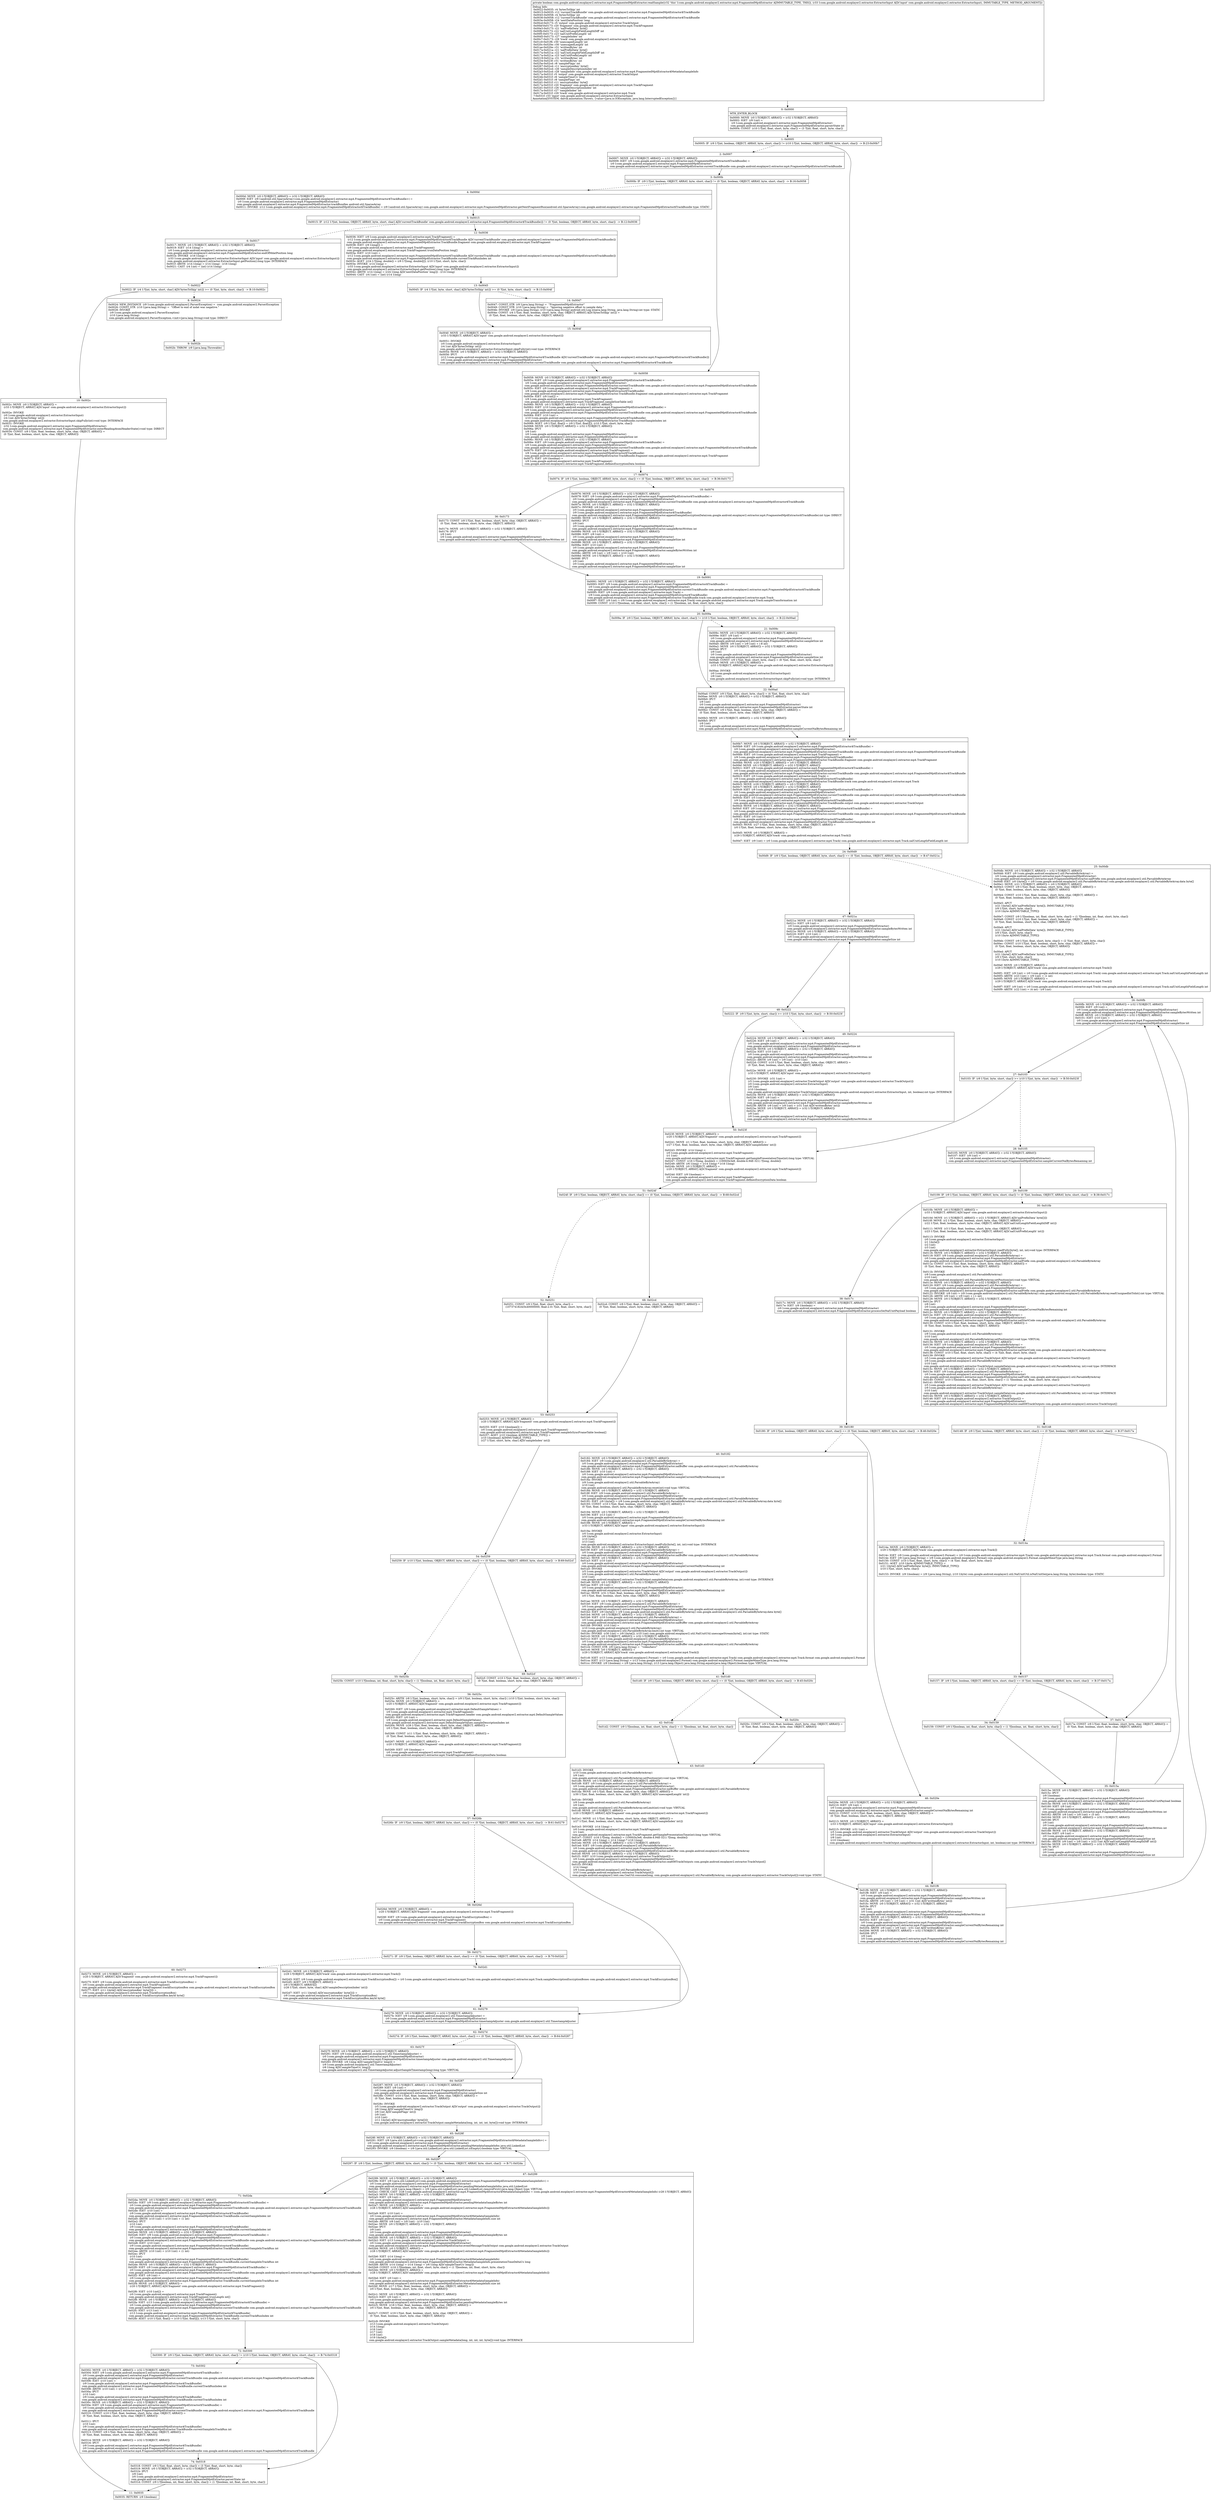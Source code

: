 digraph "CFG forcom.google.android.exoplayer2.extractor.mp4.FragmentedMp4Extractor.readSample(Lcom\/google\/android\/exoplayer2\/extractor\/ExtractorInput;)Z" {
Node_0 [shape=record,label="{0\:\ 0x0000|MTH_ENTER_BLOCK\l|0x0000: MOVE  (r0 I:?[OBJECT, ARRAY]) = (r32 I:?[OBJECT, ARRAY]) \l0x0002: IGET  (r9 I:int) = \l  (r0 I:com.google.android.exoplayer2.extractor.mp4.FragmentedMp4Extractor)\l com.google.android.exoplayer2.extractor.mp4.FragmentedMp4Extractor.parserState int \l0x0004: CONST  (r10 I:?[int, float, short, byte, char]) = (3 ?[int, float, short, byte, char]) \l}"];
Node_1 [shape=record,label="{1\:\ 0x0005|0x0005: IF  (r9 I:?[int, boolean, OBJECT, ARRAY, byte, short, char]) != (r10 I:?[int, boolean, OBJECT, ARRAY, byte, short, char])  \-\> B:23:0x00b7 \l}"];
Node_2 [shape=record,label="{2\:\ 0x0007|0x0007: MOVE  (r0 I:?[OBJECT, ARRAY]) = (r32 I:?[OBJECT, ARRAY]) \l0x0009: IGET  (r9 I:com.google.android.exoplayer2.extractor.mp4.FragmentedMp4Extractor$TrackBundle) = \l  (r0 I:com.google.android.exoplayer2.extractor.mp4.FragmentedMp4Extractor)\l com.google.android.exoplayer2.extractor.mp4.FragmentedMp4Extractor.currentTrackBundle com.google.android.exoplayer2.extractor.mp4.FragmentedMp4Extractor$TrackBundle \l}"];
Node_3 [shape=record,label="{3\:\ 0x000b|0x000b: IF  (r9 I:?[int, boolean, OBJECT, ARRAY, byte, short, char]) != (0 ?[int, boolean, OBJECT, ARRAY, byte, short, char])  \-\> B:16:0x0058 \l}"];
Node_4 [shape=record,label="{4\:\ 0x000d|0x000d: MOVE  (r0 I:?[OBJECT, ARRAY]) = (r32 I:?[OBJECT, ARRAY]) \l0x000f: IGET  (r9 I:android.util.SparseArray\<com.google.android.exoplayer2.extractor.mp4.FragmentedMp4Extractor$TrackBundle\>) = \l  (r0 I:com.google.android.exoplayer2.extractor.mp4.FragmentedMp4Extractor)\l com.google.android.exoplayer2.extractor.mp4.FragmentedMp4Extractor.trackBundles android.util.SparseArray \l0x0011: INVOKE  (r12 I:com.google.android.exoplayer2.extractor.mp4.FragmentedMp4Extractor$TrackBundle) = (r9 I:android.util.SparseArray) com.google.android.exoplayer2.extractor.mp4.FragmentedMp4Extractor.getNextFragmentRun(android.util.SparseArray):com.google.android.exoplayer2.extractor.mp4.FragmentedMp4Extractor$TrackBundle type: STATIC \l}"];
Node_5 [shape=record,label="{5\:\ 0x0015|0x0015: IF  (r12 I:?[int, boolean, OBJECT, ARRAY, byte, short, char] A[D('currentTrackBundle' com.google.android.exoplayer2.extractor.mp4.FragmentedMp4Extractor$TrackBundle)]) != (0 ?[int, boolean, OBJECT, ARRAY, byte, short, char])  \-\> B:12:0x0036 \l}"];
Node_6 [shape=record,label="{6\:\ 0x0017|0x0017: MOVE  (r0 I:?[OBJECT, ARRAY]) = (r32 I:?[OBJECT, ARRAY]) \l0x0019: IGET  (r14 I:long) = \l  (r0 I:com.google.android.exoplayer2.extractor.mp4.FragmentedMp4Extractor)\l com.google.android.exoplayer2.extractor.mp4.FragmentedMp4Extractor.endOfMdatPosition long \l0x001b: INVOKE  (r16 I:long) = \l  (r33 I:com.google.android.exoplayer2.extractor.ExtractorInput A[D('input' com.google.android.exoplayer2.extractor.ExtractorInput)])\l com.google.android.exoplayer2.extractor.ExtractorInput.getPosition():long type: INTERFACE \l0x001f: ARITH  (r14 I:long) = (r14 I:long) \- (r16 I:long) \l0x0021: CAST  (r4 I:int) = (int) (r14 I:long) \l}"];
Node_7 [shape=record,label="{7\:\ 0x0022|0x0022: IF  (r4 I:?[int, byte, short, char] A[D('bytesToSkip' int)]) \>= (0 ?[int, byte, short, char])  \-\> B:10:0x002c \l}"];
Node_8 [shape=record,label="{8\:\ 0x0024|0x0024: NEW_INSTANCE  (r9 I:com.google.android.exoplayer2.ParserException) =  com.google.android.exoplayer2.ParserException \l0x0026: CONST_STR  (r10 I:java.lang.String) =  \"Offset to end of mdat was negative.\" \l0x0028: INVOKE  \l  (r9 I:com.google.android.exoplayer2.ParserException)\l  (r10 I:java.lang.String)\l com.google.android.exoplayer2.ParserException.\<init\>(java.lang.String):void type: DIRECT \l}"];
Node_9 [shape=record,label="{9\:\ 0x002b|0x002b: THROW  (r9 I:java.lang.Throwable) \l}"];
Node_10 [shape=record,label="{10\:\ 0x002c|0x002c: MOVE  (r0 I:?[OBJECT, ARRAY]) = \l  (r33 I:?[OBJECT, ARRAY] A[D('input' com.google.android.exoplayer2.extractor.ExtractorInput)])\l \l0x002e: INVOKE  \l  (r0 I:com.google.android.exoplayer2.extractor.ExtractorInput)\l  (r4 I:int A[D('bytesToSkip' int)])\l com.google.android.exoplayer2.extractor.ExtractorInput.skipFully(int):void type: INTERFACE \l0x0031: INVOKE  \l  (r32 I:com.google.android.exoplayer2.extractor.mp4.FragmentedMp4Extractor)\l com.google.android.exoplayer2.extractor.mp4.FragmentedMp4Extractor.enterReadingAtomHeaderState():void type: DIRECT \l0x0034: CONST  (r9 I:?[int, float, boolean, short, byte, char, OBJECT, ARRAY]) = \l  (0 ?[int, float, boolean, short, byte, char, OBJECT, ARRAY])\l \l}"];
Node_11 [shape=record,label="{11\:\ 0x0035|0x0035: RETURN  (r9 I:boolean) \l}"];
Node_12 [shape=record,label="{12\:\ 0x0036|0x0036: IGET  (r9 I:com.google.android.exoplayer2.extractor.mp4.TrackFragment) = \l  (r12 I:com.google.android.exoplayer2.extractor.mp4.FragmentedMp4Extractor$TrackBundle A[D('currentTrackBundle' com.google.android.exoplayer2.extractor.mp4.FragmentedMp4Extractor$TrackBundle)])\l com.google.android.exoplayer2.extractor.mp4.FragmentedMp4Extractor.TrackBundle.fragment com.google.android.exoplayer2.extractor.mp4.TrackFragment \l0x0038: IGET  (r9 I:long[]) = \l  (r9 I:com.google.android.exoplayer2.extractor.mp4.TrackFragment)\l com.google.android.exoplayer2.extractor.mp4.TrackFragment.trunDataPosition long[] \l0x003a: IGET  (r10 I:int) = \l  (r12 I:com.google.android.exoplayer2.extractor.mp4.FragmentedMp4Extractor$TrackBundle A[D('currentTrackBundle' com.google.android.exoplayer2.extractor.mp4.FragmentedMp4Extractor$TrackBundle)])\l com.google.android.exoplayer2.extractor.mp4.FragmentedMp4Extractor.TrackBundle.currentTrackRunIndex int \l0x003c: AGET  (r24 I:?[long, double]) = (r9 I:?[long, double][]), (r10 I:?[int, short, byte, char]) \l0x003e: INVOKE  (r14 I:long) = \l  (r33 I:com.google.android.exoplayer2.extractor.ExtractorInput A[D('input' com.google.android.exoplayer2.extractor.ExtractorInput)])\l com.google.android.exoplayer2.extractor.ExtractorInput.getPosition():long type: INTERFACE \l0x0042: ARITH  (r14 I:long) = (r24 I:long A[D('nextDataPosition' long)]) \- (r14 I:long) \l0x0044: CAST  (r4 I:int) = (int) (r14 I:long) \l}"];
Node_13 [shape=record,label="{13\:\ 0x0045|0x0045: IF  (r4 I:?[int, byte, short, char] A[D('bytesToSkip' int)]) \>= (0 ?[int, byte, short, char])  \-\> B:15:0x004f \l}"];
Node_14 [shape=record,label="{14\:\ 0x0047|0x0047: CONST_STR  (r9 I:java.lang.String) =  \"FragmentedMp4Extractor\" \l0x0049: CONST_STR  (r10 I:java.lang.String) =  \"Ignoring negative offset to sample data.\" \l0x004b: INVOKE  (r9 I:java.lang.String), (r10 I:java.lang.String) android.util.Log.w(java.lang.String, java.lang.String):int type: STATIC \l0x004e: CONST  (r4 I:?[int, float, boolean, short, byte, char, OBJECT, ARRAY] A[D('bytesToSkip' int)]) = \l  (0 ?[int, float, boolean, short, byte, char, OBJECT, ARRAY])\l \l}"];
Node_15 [shape=record,label="{15\:\ 0x004f|0x004f: MOVE  (r0 I:?[OBJECT, ARRAY]) = \l  (r33 I:?[OBJECT, ARRAY] A[D('input' com.google.android.exoplayer2.extractor.ExtractorInput)])\l \l0x0051: INVOKE  \l  (r0 I:com.google.android.exoplayer2.extractor.ExtractorInput)\l  (r4 I:int A[D('bytesToSkip' int)])\l com.google.android.exoplayer2.extractor.ExtractorInput.skipFully(int):void type: INTERFACE \l0x0054: MOVE  (r0 I:?[OBJECT, ARRAY]) = (r32 I:?[OBJECT, ARRAY]) \l0x0056: IPUT  \l  (r12 I:com.google.android.exoplayer2.extractor.mp4.FragmentedMp4Extractor$TrackBundle A[D('currentTrackBundle' com.google.android.exoplayer2.extractor.mp4.FragmentedMp4Extractor$TrackBundle)])\l  (r0 I:com.google.android.exoplayer2.extractor.mp4.FragmentedMp4Extractor)\l com.google.android.exoplayer2.extractor.mp4.FragmentedMp4Extractor.currentTrackBundle com.google.android.exoplayer2.extractor.mp4.FragmentedMp4Extractor$TrackBundle \l}"];
Node_16 [shape=record,label="{16\:\ 0x0058|0x0058: MOVE  (r0 I:?[OBJECT, ARRAY]) = (r32 I:?[OBJECT, ARRAY]) \l0x005a: IGET  (r9 I:com.google.android.exoplayer2.extractor.mp4.FragmentedMp4Extractor$TrackBundle) = \l  (r0 I:com.google.android.exoplayer2.extractor.mp4.FragmentedMp4Extractor)\l com.google.android.exoplayer2.extractor.mp4.FragmentedMp4Extractor.currentTrackBundle com.google.android.exoplayer2.extractor.mp4.FragmentedMp4Extractor$TrackBundle \l0x005c: IGET  (r9 I:com.google.android.exoplayer2.extractor.mp4.TrackFragment) = \l  (r9 I:com.google.android.exoplayer2.extractor.mp4.FragmentedMp4Extractor$TrackBundle)\l com.google.android.exoplayer2.extractor.mp4.FragmentedMp4Extractor.TrackBundle.fragment com.google.android.exoplayer2.extractor.mp4.TrackFragment \l0x005e: IGET  (r9 I:int[]) = \l  (r9 I:com.google.android.exoplayer2.extractor.mp4.TrackFragment)\l com.google.android.exoplayer2.extractor.mp4.TrackFragment.sampleSizeTable int[] \l0x0060: MOVE  (r0 I:?[OBJECT, ARRAY]) = (r32 I:?[OBJECT, ARRAY]) \l0x0062: IGET  (r10 I:com.google.android.exoplayer2.extractor.mp4.FragmentedMp4Extractor$TrackBundle) = \l  (r0 I:com.google.android.exoplayer2.extractor.mp4.FragmentedMp4Extractor)\l com.google.android.exoplayer2.extractor.mp4.FragmentedMp4Extractor.currentTrackBundle com.google.android.exoplayer2.extractor.mp4.FragmentedMp4Extractor$TrackBundle \l0x0064: IGET  (r10 I:int) = \l  (r10 I:com.google.android.exoplayer2.extractor.mp4.FragmentedMp4Extractor$TrackBundle)\l com.google.android.exoplayer2.extractor.mp4.FragmentedMp4Extractor.TrackBundle.currentSampleIndex int \l0x0066: AGET  (r9 I:?[int, float]) = (r9 I:?[int, float][]), (r10 I:?[int, short, byte, char]) \l0x0068: MOVE  (r0 I:?[OBJECT, ARRAY]) = (r32 I:?[OBJECT, ARRAY]) \l0x006a: IPUT  \l  (r9 I:int)\l  (r0 I:com.google.android.exoplayer2.extractor.mp4.FragmentedMp4Extractor)\l com.google.android.exoplayer2.extractor.mp4.FragmentedMp4Extractor.sampleSize int \l0x006c: MOVE  (r0 I:?[OBJECT, ARRAY]) = (r32 I:?[OBJECT, ARRAY]) \l0x006e: IGET  (r9 I:com.google.android.exoplayer2.extractor.mp4.FragmentedMp4Extractor$TrackBundle) = \l  (r0 I:com.google.android.exoplayer2.extractor.mp4.FragmentedMp4Extractor)\l com.google.android.exoplayer2.extractor.mp4.FragmentedMp4Extractor.currentTrackBundle com.google.android.exoplayer2.extractor.mp4.FragmentedMp4Extractor$TrackBundle \l0x0070: IGET  (r9 I:com.google.android.exoplayer2.extractor.mp4.TrackFragment) = \l  (r9 I:com.google.android.exoplayer2.extractor.mp4.FragmentedMp4Extractor$TrackBundle)\l com.google.android.exoplayer2.extractor.mp4.FragmentedMp4Extractor.TrackBundle.fragment com.google.android.exoplayer2.extractor.mp4.TrackFragment \l0x0072: IGET  (r9 I:boolean) = \l  (r9 I:com.google.android.exoplayer2.extractor.mp4.TrackFragment)\l com.google.android.exoplayer2.extractor.mp4.TrackFragment.definesEncryptionData boolean \l}"];
Node_17 [shape=record,label="{17\:\ 0x0074|0x0074: IF  (r9 I:?[int, boolean, OBJECT, ARRAY, byte, short, char]) == (0 ?[int, boolean, OBJECT, ARRAY, byte, short, char])  \-\> B:36:0x0173 \l}"];
Node_18 [shape=record,label="{18\:\ 0x0076|0x0076: MOVE  (r0 I:?[OBJECT, ARRAY]) = (r32 I:?[OBJECT, ARRAY]) \l0x0078: IGET  (r9 I:com.google.android.exoplayer2.extractor.mp4.FragmentedMp4Extractor$TrackBundle) = \l  (r0 I:com.google.android.exoplayer2.extractor.mp4.FragmentedMp4Extractor)\l com.google.android.exoplayer2.extractor.mp4.FragmentedMp4Extractor.currentTrackBundle com.google.android.exoplayer2.extractor.mp4.FragmentedMp4Extractor$TrackBundle \l0x007a: MOVE  (r0 I:?[OBJECT, ARRAY]) = (r32 I:?[OBJECT, ARRAY]) \l0x007c: INVOKE  (r9 I:int) = \l  (r0 I:com.google.android.exoplayer2.extractor.mp4.FragmentedMp4Extractor)\l  (r9 I:com.google.android.exoplayer2.extractor.mp4.FragmentedMp4Extractor$TrackBundle)\l com.google.android.exoplayer2.extractor.mp4.FragmentedMp4Extractor.appendSampleEncryptionData(com.google.android.exoplayer2.extractor.mp4.FragmentedMp4Extractor$TrackBundle):int type: DIRECT \l0x0080: MOVE  (r0 I:?[OBJECT, ARRAY]) = (r32 I:?[OBJECT, ARRAY]) \l0x0082: IPUT  \l  (r9 I:int)\l  (r0 I:com.google.android.exoplayer2.extractor.mp4.FragmentedMp4Extractor)\l com.google.android.exoplayer2.extractor.mp4.FragmentedMp4Extractor.sampleBytesWritten int \l0x0084: MOVE  (r0 I:?[OBJECT, ARRAY]) = (r32 I:?[OBJECT, ARRAY]) \l0x0086: IGET  (r9 I:int) = \l  (r0 I:com.google.android.exoplayer2.extractor.mp4.FragmentedMp4Extractor)\l com.google.android.exoplayer2.extractor.mp4.FragmentedMp4Extractor.sampleSize int \l0x0088: MOVE  (r0 I:?[OBJECT, ARRAY]) = (r32 I:?[OBJECT, ARRAY]) \l0x008a: IGET  (r10 I:int) = \l  (r0 I:com.google.android.exoplayer2.extractor.mp4.FragmentedMp4Extractor)\l com.google.android.exoplayer2.extractor.mp4.FragmentedMp4Extractor.sampleBytesWritten int \l0x008c: ARITH  (r9 I:int) = (r9 I:int) + (r10 I:int) \l0x008d: MOVE  (r0 I:?[OBJECT, ARRAY]) = (r32 I:?[OBJECT, ARRAY]) \l0x008f: IPUT  \l  (r9 I:int)\l  (r0 I:com.google.android.exoplayer2.extractor.mp4.FragmentedMp4Extractor)\l com.google.android.exoplayer2.extractor.mp4.FragmentedMp4Extractor.sampleSize int \l}"];
Node_19 [shape=record,label="{19\:\ 0x0091|0x0091: MOVE  (r0 I:?[OBJECT, ARRAY]) = (r32 I:?[OBJECT, ARRAY]) \l0x0093: IGET  (r9 I:com.google.android.exoplayer2.extractor.mp4.FragmentedMp4Extractor$TrackBundle) = \l  (r0 I:com.google.android.exoplayer2.extractor.mp4.FragmentedMp4Extractor)\l com.google.android.exoplayer2.extractor.mp4.FragmentedMp4Extractor.currentTrackBundle com.google.android.exoplayer2.extractor.mp4.FragmentedMp4Extractor$TrackBundle \l0x0095: IGET  (r9 I:com.google.android.exoplayer2.extractor.mp4.Track) = \l  (r9 I:com.google.android.exoplayer2.extractor.mp4.FragmentedMp4Extractor$TrackBundle)\l com.google.android.exoplayer2.extractor.mp4.FragmentedMp4Extractor.TrackBundle.track com.google.android.exoplayer2.extractor.mp4.Track \l0x0097: IGET  (r9 I:int) = (r9 I:com.google.android.exoplayer2.extractor.mp4.Track) com.google.android.exoplayer2.extractor.mp4.Track.sampleTransformation int \l0x0099: CONST  (r10 I:?[boolean, int, float, short, byte, char]) = (1 ?[boolean, int, float, short, byte, char]) \l}"];
Node_20 [shape=record,label="{20\:\ 0x009a|0x009a: IF  (r9 I:?[int, boolean, OBJECT, ARRAY, byte, short, char]) != (r10 I:?[int, boolean, OBJECT, ARRAY, byte, short, char])  \-\> B:22:0x00ad \l}"];
Node_21 [shape=record,label="{21\:\ 0x009c|0x009c: MOVE  (r0 I:?[OBJECT, ARRAY]) = (r32 I:?[OBJECT, ARRAY]) \l0x009e: IGET  (r9 I:int) = \l  (r0 I:com.google.android.exoplayer2.extractor.mp4.FragmentedMp4Extractor)\l com.google.android.exoplayer2.extractor.mp4.FragmentedMp4Extractor.sampleSize int \l0x00a0: ARITH  (r9 I:int) = (r9 I:int) + (\-8 int) \l0x00a2: MOVE  (r0 I:?[OBJECT, ARRAY]) = (r32 I:?[OBJECT, ARRAY]) \l0x00a4: IPUT  \l  (r9 I:int)\l  (r0 I:com.google.android.exoplayer2.extractor.mp4.FragmentedMp4Extractor)\l com.google.android.exoplayer2.extractor.mp4.FragmentedMp4Extractor.sampleSize int \l0x00a6: CONST  (r9 I:?[int, float, short, byte, char]) = (8 ?[int, float, short, byte, char]) \l0x00a8: MOVE  (r0 I:?[OBJECT, ARRAY]) = \l  (r33 I:?[OBJECT, ARRAY] A[D('input' com.google.android.exoplayer2.extractor.ExtractorInput)])\l \l0x00aa: INVOKE  \l  (r0 I:com.google.android.exoplayer2.extractor.ExtractorInput)\l  (r9 I:int)\l com.google.android.exoplayer2.extractor.ExtractorInput.skipFully(int):void type: INTERFACE \l}"];
Node_22 [shape=record,label="{22\:\ 0x00ad|0x00ad: CONST  (r9 I:?[int, float, short, byte, char]) = (4 ?[int, float, short, byte, char]) \l0x00ae: MOVE  (r0 I:?[OBJECT, ARRAY]) = (r32 I:?[OBJECT, ARRAY]) \l0x00b0: IPUT  \l  (r9 I:int)\l  (r0 I:com.google.android.exoplayer2.extractor.mp4.FragmentedMp4Extractor)\l com.google.android.exoplayer2.extractor.mp4.FragmentedMp4Extractor.parserState int \l0x00b2: CONST  (r9 I:?[int, float, boolean, short, byte, char, OBJECT, ARRAY]) = \l  (0 ?[int, float, boolean, short, byte, char, OBJECT, ARRAY])\l \l0x00b3: MOVE  (r0 I:?[OBJECT, ARRAY]) = (r32 I:?[OBJECT, ARRAY]) \l0x00b5: IPUT  \l  (r9 I:int)\l  (r0 I:com.google.android.exoplayer2.extractor.mp4.FragmentedMp4Extractor)\l com.google.android.exoplayer2.extractor.mp4.FragmentedMp4Extractor.sampleCurrentNalBytesRemaining int \l}"];
Node_23 [shape=record,label="{23\:\ 0x00b7|0x00b7: MOVE  (r0 I:?[OBJECT, ARRAY]) = (r32 I:?[OBJECT, ARRAY]) \l0x00b9: IGET  (r9 I:com.google.android.exoplayer2.extractor.mp4.FragmentedMp4Extractor$TrackBundle) = \l  (r0 I:com.google.android.exoplayer2.extractor.mp4.FragmentedMp4Extractor)\l com.google.android.exoplayer2.extractor.mp4.FragmentedMp4Extractor.currentTrackBundle com.google.android.exoplayer2.extractor.mp4.FragmentedMp4Extractor$TrackBundle \l0x00bb: IGET  (r0 I:com.google.android.exoplayer2.extractor.mp4.TrackFragment) = \l  (r9 I:com.google.android.exoplayer2.extractor.mp4.FragmentedMp4Extractor$TrackBundle)\l com.google.android.exoplayer2.extractor.mp4.FragmentedMp4Extractor.TrackBundle.fragment com.google.android.exoplayer2.extractor.mp4.TrackFragment \l0x00bd: MOVE  (r20 I:?[OBJECT, ARRAY]) = (r0 I:?[OBJECT, ARRAY]) \l0x00bf: MOVE  (r0 I:?[OBJECT, ARRAY]) = (r32 I:?[OBJECT, ARRAY]) \l0x00c1: IGET  (r9 I:com.google.android.exoplayer2.extractor.mp4.FragmentedMp4Extractor$TrackBundle) = \l  (r0 I:com.google.android.exoplayer2.extractor.mp4.FragmentedMp4Extractor)\l com.google.android.exoplayer2.extractor.mp4.FragmentedMp4Extractor.currentTrackBundle com.google.android.exoplayer2.extractor.mp4.FragmentedMp4Extractor$TrackBundle \l0x00c3: IGET  (r0 I:com.google.android.exoplayer2.extractor.mp4.Track) = \l  (r9 I:com.google.android.exoplayer2.extractor.mp4.FragmentedMp4Extractor$TrackBundle)\l com.google.android.exoplayer2.extractor.mp4.FragmentedMp4Extractor.TrackBundle.track com.google.android.exoplayer2.extractor.mp4.Track \l0x00c5: MOVE  (r29 I:?[OBJECT, ARRAY]) = (r0 I:?[OBJECT, ARRAY]) \l0x00c7: MOVE  (r0 I:?[OBJECT, ARRAY]) = (r32 I:?[OBJECT, ARRAY]) \l0x00c9: IGET  (r9 I:com.google.android.exoplayer2.extractor.mp4.FragmentedMp4Extractor$TrackBundle) = \l  (r0 I:com.google.android.exoplayer2.extractor.mp4.FragmentedMp4Extractor)\l com.google.android.exoplayer2.extractor.mp4.FragmentedMp4Extractor.currentTrackBundle com.google.android.exoplayer2.extractor.mp4.FragmentedMp4Extractor$TrackBundle \l0x00cb: IGET  (r5 I:com.google.android.exoplayer2.extractor.TrackOutput) = \l  (r9 I:com.google.android.exoplayer2.extractor.mp4.FragmentedMp4Extractor$TrackBundle)\l com.google.android.exoplayer2.extractor.mp4.FragmentedMp4Extractor.TrackBundle.output com.google.android.exoplayer2.extractor.TrackOutput \l0x00cd: MOVE  (r0 I:?[OBJECT, ARRAY]) = (r32 I:?[OBJECT, ARRAY]) \l0x00cf: IGET  (r9 I:com.google.android.exoplayer2.extractor.mp4.FragmentedMp4Extractor$TrackBundle) = \l  (r0 I:com.google.android.exoplayer2.extractor.mp4.FragmentedMp4Extractor)\l com.google.android.exoplayer2.extractor.mp4.FragmentedMp4Extractor.currentTrackBundle com.google.android.exoplayer2.extractor.mp4.FragmentedMp4Extractor$TrackBundle \l0x00d1: IGET  (r0 I:int) = \l  (r9 I:com.google.android.exoplayer2.extractor.mp4.FragmentedMp4Extractor$TrackBundle)\l com.google.android.exoplayer2.extractor.mp4.FragmentedMp4Extractor.TrackBundle.currentSampleIndex int \l0x00d3: MOVE  (r27 I:?[int, float, boolean, short, byte, char, OBJECT, ARRAY]) = \l  (r0 I:?[int, float, boolean, short, byte, char, OBJECT, ARRAY])\l \l0x00d5: MOVE  (r0 I:?[OBJECT, ARRAY]) = \l  (r29 I:?[OBJECT, ARRAY] A[D('track' com.google.android.exoplayer2.extractor.mp4.Track)])\l \l0x00d7: IGET  (r9 I:int) = (r0 I:com.google.android.exoplayer2.extractor.mp4.Track) com.google.android.exoplayer2.extractor.mp4.Track.nalUnitLengthFieldLength int \l}"];
Node_24 [shape=record,label="{24\:\ 0x00d9|0x00d9: IF  (r9 I:?[int, boolean, OBJECT, ARRAY, byte, short, char]) == (0 ?[int, boolean, OBJECT, ARRAY, byte, short, char])  \-\> B:47:0x021a \l}"];
Node_25 [shape=record,label="{25\:\ 0x00db|0x00db: MOVE  (r0 I:?[OBJECT, ARRAY]) = (r32 I:?[OBJECT, ARRAY]) \l0x00dd: IGET  (r9 I:com.google.android.exoplayer2.util.ParsableByteArray) = \l  (r0 I:com.google.android.exoplayer2.extractor.mp4.FragmentedMp4Extractor)\l com.google.android.exoplayer2.extractor.mp4.FragmentedMp4Extractor.nalPrefix com.google.android.exoplayer2.util.ParsableByteArray \l0x00df: IGET  (r0 I:byte[]) = (r9 I:com.google.android.exoplayer2.util.ParsableByteArray) com.google.android.exoplayer2.util.ParsableByteArray.data byte[] \l0x00e1: MOVE  (r21 I:?[OBJECT, ARRAY]) = (r0 I:?[OBJECT, ARRAY]) \l0x00e3: CONST  (r9 I:?[int, float, boolean, short, byte, char, OBJECT, ARRAY]) = \l  (0 ?[int, float, boolean, short, byte, char, OBJECT, ARRAY])\l \l0x00e4: CONST  (r10 I:?[int, float, boolean, short, byte, char, OBJECT, ARRAY]) = \l  (0 ?[int, float, boolean, short, byte, char, OBJECT, ARRAY])\l \l0x00e5: APUT  \l  (r21 I:byte[] A[D('nalPrefixData' byte[]), IMMUTABLE_TYPE])\l  (r9 I:?[int, short, byte, char])\l  (r10 I:byte A[IMMUTABLE_TYPE])\l \l0x00e7: CONST  (r9 I:?[boolean, int, float, short, byte, char]) = (1 ?[boolean, int, float, short, byte, char]) \l0x00e8: CONST  (r10 I:?[int, float, boolean, short, byte, char, OBJECT, ARRAY]) = \l  (0 ?[int, float, boolean, short, byte, char, OBJECT, ARRAY])\l \l0x00e9: APUT  \l  (r21 I:byte[] A[D('nalPrefixData' byte[]), IMMUTABLE_TYPE])\l  (r9 I:?[int, short, byte, char])\l  (r10 I:byte A[IMMUTABLE_TYPE])\l \l0x00eb: CONST  (r9 I:?[int, float, short, byte, char]) = (2 ?[int, float, short, byte, char]) \l0x00ec: CONST  (r10 I:?[int, float, boolean, short, byte, char, OBJECT, ARRAY]) = \l  (0 ?[int, float, boolean, short, byte, char, OBJECT, ARRAY])\l \l0x00ed: APUT  \l  (r21 I:byte[] A[D('nalPrefixData' byte[]), IMMUTABLE_TYPE])\l  (r9 I:?[int, short, byte, char])\l  (r10 I:byte A[IMMUTABLE_TYPE])\l \l0x00ef: MOVE  (r0 I:?[OBJECT, ARRAY]) = \l  (r29 I:?[OBJECT, ARRAY] A[D('track' com.google.android.exoplayer2.extractor.mp4.Track)])\l \l0x00f1: IGET  (r9 I:int) = (r0 I:com.google.android.exoplayer2.extractor.mp4.Track) com.google.android.exoplayer2.extractor.mp4.Track.nalUnitLengthFieldLength int \l0x00f3: ARITH  (r23 I:int) = (r9 I:int) + (1 int) \l0x00f5: MOVE  (r0 I:?[OBJECT, ARRAY]) = \l  (r29 I:?[OBJECT, ARRAY] A[D('track' com.google.android.exoplayer2.extractor.mp4.Track)])\l \l0x00f7: IGET  (r9 I:int) = (r0 I:com.google.android.exoplayer2.extractor.mp4.Track) com.google.android.exoplayer2.extractor.mp4.Track.nalUnitLengthFieldLength int \l0x00f9: ARITH  (r22 I:int) = (4 int) \- (r9 I:int) \l}"];
Node_26 [shape=record,label="{26\:\ 0x00fb|0x00fb: MOVE  (r0 I:?[OBJECT, ARRAY]) = (r32 I:?[OBJECT, ARRAY]) \l0x00fd: IGET  (r9 I:int) = \l  (r0 I:com.google.android.exoplayer2.extractor.mp4.FragmentedMp4Extractor)\l com.google.android.exoplayer2.extractor.mp4.FragmentedMp4Extractor.sampleBytesWritten int \l0x00ff: MOVE  (r0 I:?[OBJECT, ARRAY]) = (r32 I:?[OBJECT, ARRAY]) \l0x0101: IGET  (r10 I:int) = \l  (r0 I:com.google.android.exoplayer2.extractor.mp4.FragmentedMp4Extractor)\l com.google.android.exoplayer2.extractor.mp4.FragmentedMp4Extractor.sampleSize int \l}"];
Node_27 [shape=record,label="{27\:\ 0x0103|0x0103: IF  (r9 I:?[int, byte, short, char]) \>= (r10 I:?[int, byte, short, char])  \-\> B:50:0x023f \l}"];
Node_28 [shape=record,label="{28\:\ 0x0105|0x0105: MOVE  (r0 I:?[OBJECT, ARRAY]) = (r32 I:?[OBJECT, ARRAY]) \l0x0107: IGET  (r9 I:int) = \l  (r0 I:com.google.android.exoplayer2.extractor.mp4.FragmentedMp4Extractor)\l com.google.android.exoplayer2.extractor.mp4.FragmentedMp4Extractor.sampleCurrentNalBytesRemaining int \l}"];
Node_29 [shape=record,label="{29\:\ 0x0109|0x0109: IF  (r9 I:?[int, boolean, OBJECT, ARRAY, byte, short, char]) != (0 ?[int, boolean, OBJECT, ARRAY, byte, short, char])  \-\> B:38:0x017c \l}"];
Node_30 [shape=record,label="{30\:\ 0x010b|0x010b: MOVE  (r0 I:?[OBJECT, ARRAY]) = \l  (r33 I:?[OBJECT, ARRAY] A[D('input' com.google.android.exoplayer2.extractor.ExtractorInput)])\l \l0x010d: MOVE  (r1 I:?[OBJECT, ARRAY]) = (r21 I:?[OBJECT, ARRAY] A[D('nalPrefixData' byte[])]) \l0x010f: MOVE  (r2 I:?[int, float, boolean, short, byte, char, OBJECT, ARRAY]) = \l  (r22 I:?[int, float, boolean, short, byte, char, OBJECT, ARRAY] A[D('nalUnitLengthFieldLengthDiff' int)])\l \l0x0111: MOVE  (r3 I:?[int, float, boolean, short, byte, char, OBJECT, ARRAY]) = \l  (r23 I:?[int, float, boolean, short, byte, char, OBJECT, ARRAY] A[D('nalUnitPrefixLength' int)])\l \l0x0113: INVOKE  \l  (r0 I:com.google.android.exoplayer2.extractor.ExtractorInput)\l  (r1 I:byte[])\l  (r2 I:int)\l  (r3 I:int)\l com.google.android.exoplayer2.extractor.ExtractorInput.readFully(byte[], int, int):void type: INTERFACE \l0x0116: MOVE  (r0 I:?[OBJECT, ARRAY]) = (r32 I:?[OBJECT, ARRAY]) \l0x0118: IGET  (r9 I:com.google.android.exoplayer2.util.ParsableByteArray) = \l  (r0 I:com.google.android.exoplayer2.extractor.mp4.FragmentedMp4Extractor)\l com.google.android.exoplayer2.extractor.mp4.FragmentedMp4Extractor.nalPrefix com.google.android.exoplayer2.util.ParsableByteArray \l0x011a: CONST  (r10 I:?[int, float, boolean, short, byte, char, OBJECT, ARRAY]) = \l  (0 ?[int, float, boolean, short, byte, char, OBJECT, ARRAY])\l \l0x011b: INVOKE  \l  (r9 I:com.google.android.exoplayer2.util.ParsableByteArray)\l  (r10 I:int)\l com.google.android.exoplayer2.util.ParsableByteArray.setPosition(int):void type: VIRTUAL \l0x011e: MOVE  (r0 I:?[OBJECT, ARRAY]) = (r32 I:?[OBJECT, ARRAY]) \l0x0120: IGET  (r9 I:com.google.android.exoplayer2.util.ParsableByteArray) = \l  (r0 I:com.google.android.exoplayer2.extractor.mp4.FragmentedMp4Extractor)\l com.google.android.exoplayer2.extractor.mp4.FragmentedMp4Extractor.nalPrefix com.google.android.exoplayer2.util.ParsableByteArray \l0x0122: INVOKE  (r9 I:int) = (r9 I:com.google.android.exoplayer2.util.ParsableByteArray) com.google.android.exoplayer2.util.ParsableByteArray.readUnsignedIntToInt():int type: VIRTUAL \l0x0126: ARITH  (r9 I:int) = (r9 I:int) + (\-1 int) \l0x0128: MOVE  (r0 I:?[OBJECT, ARRAY]) = (r32 I:?[OBJECT, ARRAY]) \l0x012a: IPUT  \l  (r9 I:int)\l  (r0 I:com.google.android.exoplayer2.extractor.mp4.FragmentedMp4Extractor)\l com.google.android.exoplayer2.extractor.mp4.FragmentedMp4Extractor.sampleCurrentNalBytesRemaining int \l0x012c: MOVE  (r0 I:?[OBJECT, ARRAY]) = (r32 I:?[OBJECT, ARRAY]) \l0x012e: IGET  (r9 I:com.google.android.exoplayer2.util.ParsableByteArray) = \l  (r0 I:com.google.android.exoplayer2.extractor.mp4.FragmentedMp4Extractor)\l com.google.android.exoplayer2.extractor.mp4.FragmentedMp4Extractor.nalStartCode com.google.android.exoplayer2.util.ParsableByteArray \l0x0130: CONST  (r10 I:?[int, float, boolean, short, byte, char, OBJECT, ARRAY]) = \l  (0 ?[int, float, boolean, short, byte, char, OBJECT, ARRAY])\l \l0x0131: INVOKE  \l  (r9 I:com.google.android.exoplayer2.util.ParsableByteArray)\l  (r10 I:int)\l com.google.android.exoplayer2.util.ParsableByteArray.setPosition(int):void type: VIRTUAL \l0x0134: MOVE  (r0 I:?[OBJECT, ARRAY]) = (r32 I:?[OBJECT, ARRAY]) \l0x0136: IGET  (r9 I:com.google.android.exoplayer2.util.ParsableByteArray) = \l  (r0 I:com.google.android.exoplayer2.extractor.mp4.FragmentedMp4Extractor)\l com.google.android.exoplayer2.extractor.mp4.FragmentedMp4Extractor.nalStartCode com.google.android.exoplayer2.util.ParsableByteArray \l0x0138: CONST  (r10 I:?[int, float, short, byte, char]) = (4 ?[int, float, short, byte, char]) \l0x0139: INVOKE  \l  (r5 I:com.google.android.exoplayer2.extractor.TrackOutput A[D('output' com.google.android.exoplayer2.extractor.TrackOutput)])\l  (r9 I:com.google.android.exoplayer2.util.ParsableByteArray)\l  (r10 I:int)\l com.google.android.exoplayer2.extractor.TrackOutput.sampleData(com.google.android.exoplayer2.util.ParsableByteArray, int):void type: INTERFACE \l0x013c: MOVE  (r0 I:?[OBJECT, ARRAY]) = (r32 I:?[OBJECT, ARRAY]) \l0x013e: IGET  (r9 I:com.google.android.exoplayer2.util.ParsableByteArray) = \l  (r0 I:com.google.android.exoplayer2.extractor.mp4.FragmentedMp4Extractor)\l com.google.android.exoplayer2.extractor.mp4.FragmentedMp4Extractor.nalPrefix com.google.android.exoplayer2.util.ParsableByteArray \l0x0140: CONST  (r10 I:?[boolean, int, float, short, byte, char]) = (1 ?[boolean, int, float, short, byte, char]) \l0x0141: INVOKE  \l  (r5 I:com.google.android.exoplayer2.extractor.TrackOutput A[D('output' com.google.android.exoplayer2.extractor.TrackOutput)])\l  (r9 I:com.google.android.exoplayer2.util.ParsableByteArray)\l  (r10 I:int)\l com.google.android.exoplayer2.extractor.TrackOutput.sampleData(com.google.android.exoplayer2.util.ParsableByteArray, int):void type: INTERFACE \l0x0144: MOVE  (r0 I:?[OBJECT, ARRAY]) = (r32 I:?[OBJECT, ARRAY]) \l0x0146: IGET  (r9 I:com.google.android.exoplayer2.extractor.TrackOutput[]) = \l  (r0 I:com.google.android.exoplayer2.extractor.mp4.FragmentedMp4Extractor)\l com.google.android.exoplayer2.extractor.mp4.FragmentedMp4Extractor.cea608TrackOutputs com.google.android.exoplayer2.extractor.TrackOutput[] \l}"];
Node_31 [shape=record,label="{31\:\ 0x0148|0x0148: IF  (r9 I:?[int, boolean, OBJECT, ARRAY, byte, short, char]) == (0 ?[int, boolean, OBJECT, ARRAY, byte, short, char])  \-\> B:37:0x017a \l}"];
Node_32 [shape=record,label="{32\:\ 0x014a|0x014a: MOVE  (r0 I:?[OBJECT, ARRAY]) = \l  (r29 I:?[OBJECT, ARRAY] A[D('track' com.google.android.exoplayer2.extractor.mp4.Track)])\l \l0x014c: IGET  (r9 I:com.google.android.exoplayer2.Format) = (r0 I:com.google.android.exoplayer2.extractor.mp4.Track) com.google.android.exoplayer2.extractor.mp4.Track.format com.google.android.exoplayer2.Format \l0x014e: IGET  (r9 I:java.lang.String) = (r9 I:com.google.android.exoplayer2.Format) com.google.android.exoplayer2.Format.sampleMimeType java.lang.String \l0x0150: CONST  (r10 I:?[int, float, short, byte, char]) = (4 ?[int, float, short, byte, char]) \l0x0151: AGET  (r10 I:byte A[IMMUTABLE_TYPE]) = \l  (r21 I:byte[] A[D('nalPrefixData' byte[]), IMMUTABLE_TYPE])\l  (r10 I:?[int, short, byte, char])\l \l0x0153: INVOKE  (r9 I:boolean) = (r9 I:java.lang.String), (r10 I:byte) com.google.android.exoplayer2.util.NalUnitUtil.isNalUnitSei(java.lang.String, byte):boolean type: STATIC \l}"];
Node_33 [shape=record,label="{33\:\ 0x0157|0x0157: IF  (r9 I:?[int, boolean, OBJECT, ARRAY, byte, short, char]) == (0 ?[int, boolean, OBJECT, ARRAY, byte, short, char])  \-\> B:37:0x017a \l}"];
Node_34 [shape=record,label="{34\:\ 0x0159|0x0159: CONST  (r9 I:?[boolean, int, float, short, byte, char]) = (1 ?[boolean, int, float, short, byte, char]) \l}"];
Node_35 [shape=record,label="{35\:\ 0x015a|0x015a: MOVE  (r0 I:?[OBJECT, ARRAY]) = (r32 I:?[OBJECT, ARRAY]) \l0x015c: IPUT  \l  (r9 I:boolean)\l  (r0 I:com.google.android.exoplayer2.extractor.mp4.FragmentedMp4Extractor)\l com.google.android.exoplayer2.extractor.mp4.FragmentedMp4Extractor.processSeiNalUnitPayload boolean \l0x015e: MOVE  (r0 I:?[OBJECT, ARRAY]) = (r32 I:?[OBJECT, ARRAY]) \l0x0160: IGET  (r9 I:int) = \l  (r0 I:com.google.android.exoplayer2.extractor.mp4.FragmentedMp4Extractor)\l com.google.android.exoplayer2.extractor.mp4.FragmentedMp4Extractor.sampleBytesWritten int \l0x0162: ARITH  (r9 I:int) = (r9 I:int) + (5 int) \l0x0164: MOVE  (r0 I:?[OBJECT, ARRAY]) = (r32 I:?[OBJECT, ARRAY]) \l0x0166: IPUT  \l  (r9 I:int)\l  (r0 I:com.google.android.exoplayer2.extractor.mp4.FragmentedMp4Extractor)\l com.google.android.exoplayer2.extractor.mp4.FragmentedMp4Extractor.sampleBytesWritten int \l0x0168: MOVE  (r0 I:?[OBJECT, ARRAY]) = (r32 I:?[OBJECT, ARRAY]) \l0x016a: IGET  (r9 I:int) = \l  (r0 I:com.google.android.exoplayer2.extractor.mp4.FragmentedMp4Extractor)\l com.google.android.exoplayer2.extractor.mp4.FragmentedMp4Extractor.sampleSize int \l0x016c: ARITH  (r9 I:int) = (r9 I:int) + (r22 I:int A[D('nalUnitLengthFieldLengthDiff' int)]) \l0x016e: MOVE  (r0 I:?[OBJECT, ARRAY]) = (r32 I:?[OBJECT, ARRAY]) \l0x0170: IPUT  \l  (r9 I:int)\l  (r0 I:com.google.android.exoplayer2.extractor.mp4.FragmentedMp4Extractor)\l com.google.android.exoplayer2.extractor.mp4.FragmentedMp4Extractor.sampleSize int \l}"];
Node_36 [shape=record,label="{36\:\ 0x0173|0x0173: CONST  (r9 I:?[int, float, boolean, short, byte, char, OBJECT, ARRAY]) = \l  (0 ?[int, float, boolean, short, byte, char, OBJECT, ARRAY])\l \l0x0174: MOVE  (r0 I:?[OBJECT, ARRAY]) = (r32 I:?[OBJECT, ARRAY]) \l0x0176: IPUT  \l  (r9 I:int)\l  (r0 I:com.google.android.exoplayer2.extractor.mp4.FragmentedMp4Extractor)\l com.google.android.exoplayer2.extractor.mp4.FragmentedMp4Extractor.sampleBytesWritten int \l}"];
Node_37 [shape=record,label="{37\:\ 0x017a|0x017a: CONST  (r9 I:?[int, float, boolean, short, byte, char, OBJECT, ARRAY]) = \l  (0 ?[int, float, boolean, short, byte, char, OBJECT, ARRAY])\l \l}"];
Node_38 [shape=record,label="{38\:\ 0x017c|0x017c: MOVE  (r0 I:?[OBJECT, ARRAY]) = (r32 I:?[OBJECT, ARRAY]) \l0x017e: IGET  (r9 I:boolean) = \l  (r0 I:com.google.android.exoplayer2.extractor.mp4.FragmentedMp4Extractor)\l com.google.android.exoplayer2.extractor.mp4.FragmentedMp4Extractor.processSeiNalUnitPayload boolean \l}"];
Node_39 [shape=record,label="{39\:\ 0x0180|0x0180: IF  (r9 I:?[int, boolean, OBJECT, ARRAY, byte, short, char]) == (0 ?[int, boolean, OBJECT, ARRAY, byte, short, char])  \-\> B:46:0x020e \l}"];
Node_40 [shape=record,label="{40\:\ 0x0182|0x0182: MOVE  (r0 I:?[OBJECT, ARRAY]) = (r32 I:?[OBJECT, ARRAY]) \l0x0184: IGET  (r9 I:com.google.android.exoplayer2.util.ParsableByteArray) = \l  (r0 I:com.google.android.exoplayer2.extractor.mp4.FragmentedMp4Extractor)\l com.google.android.exoplayer2.extractor.mp4.FragmentedMp4Extractor.nalBuffer com.google.android.exoplayer2.util.ParsableByteArray \l0x0186: MOVE  (r0 I:?[OBJECT, ARRAY]) = (r32 I:?[OBJECT, ARRAY]) \l0x0188: IGET  (r10 I:int) = \l  (r0 I:com.google.android.exoplayer2.extractor.mp4.FragmentedMp4Extractor)\l com.google.android.exoplayer2.extractor.mp4.FragmentedMp4Extractor.sampleCurrentNalBytesRemaining int \l0x018a: INVOKE  \l  (r9 I:com.google.android.exoplayer2.util.ParsableByteArray)\l  (r10 I:int)\l com.google.android.exoplayer2.util.ParsableByteArray.reset(int):void type: VIRTUAL \l0x018d: MOVE  (r0 I:?[OBJECT, ARRAY]) = (r32 I:?[OBJECT, ARRAY]) \l0x018f: IGET  (r9 I:com.google.android.exoplayer2.util.ParsableByteArray) = \l  (r0 I:com.google.android.exoplayer2.extractor.mp4.FragmentedMp4Extractor)\l com.google.android.exoplayer2.extractor.mp4.FragmentedMp4Extractor.nalBuffer com.google.android.exoplayer2.util.ParsableByteArray \l0x0191: IGET  (r9 I:byte[]) = (r9 I:com.google.android.exoplayer2.util.ParsableByteArray) com.google.android.exoplayer2.util.ParsableByteArray.data byte[] \l0x0193: CONST  (r10 I:?[int, float, boolean, short, byte, char, OBJECT, ARRAY]) = \l  (0 ?[int, float, boolean, short, byte, char, OBJECT, ARRAY])\l \l0x0194: MOVE  (r0 I:?[OBJECT, ARRAY]) = (r32 I:?[OBJECT, ARRAY]) \l0x0196: IGET  (r13 I:int) = \l  (r0 I:com.google.android.exoplayer2.extractor.mp4.FragmentedMp4Extractor)\l com.google.android.exoplayer2.extractor.mp4.FragmentedMp4Extractor.sampleCurrentNalBytesRemaining int \l0x0198: MOVE  (r0 I:?[OBJECT, ARRAY]) = \l  (r33 I:?[OBJECT, ARRAY] A[D('input' com.google.android.exoplayer2.extractor.ExtractorInput)])\l \l0x019a: INVOKE  \l  (r0 I:com.google.android.exoplayer2.extractor.ExtractorInput)\l  (r9 I:byte[])\l  (r10 I:int)\l  (r13 I:int)\l com.google.android.exoplayer2.extractor.ExtractorInput.readFully(byte[], int, int):void type: INTERFACE \l0x019d: MOVE  (r0 I:?[OBJECT, ARRAY]) = (r32 I:?[OBJECT, ARRAY]) \l0x019f: IGET  (r9 I:com.google.android.exoplayer2.util.ParsableByteArray) = \l  (r0 I:com.google.android.exoplayer2.extractor.mp4.FragmentedMp4Extractor)\l com.google.android.exoplayer2.extractor.mp4.FragmentedMp4Extractor.nalBuffer com.google.android.exoplayer2.util.ParsableByteArray \l0x01a1: MOVE  (r0 I:?[OBJECT, ARRAY]) = (r32 I:?[OBJECT, ARRAY]) \l0x01a3: IGET  (r10 I:int) = \l  (r0 I:com.google.android.exoplayer2.extractor.mp4.FragmentedMp4Extractor)\l com.google.android.exoplayer2.extractor.mp4.FragmentedMp4Extractor.sampleCurrentNalBytesRemaining int \l0x01a5: INVOKE  \l  (r5 I:com.google.android.exoplayer2.extractor.TrackOutput A[D('output' com.google.android.exoplayer2.extractor.TrackOutput)])\l  (r9 I:com.google.android.exoplayer2.util.ParsableByteArray)\l  (r10 I:int)\l com.google.android.exoplayer2.extractor.TrackOutput.sampleData(com.google.android.exoplayer2.util.ParsableByteArray, int):void type: INTERFACE \l0x01a8: MOVE  (r0 I:?[OBJECT, ARRAY]) = (r32 I:?[OBJECT, ARRAY]) \l0x01aa: IGET  (r0 I:int) = \l  (r0 I:com.google.android.exoplayer2.extractor.mp4.FragmentedMp4Extractor)\l com.google.android.exoplayer2.extractor.mp4.FragmentedMp4Extractor.sampleCurrentNalBytesRemaining int \l0x01ac: MOVE  (r31 I:?[int, float, boolean, short, byte, char, OBJECT, ARRAY]) = \l  (r0 I:?[int, float, boolean, short, byte, char, OBJECT, ARRAY])\l \l0x01ae: MOVE  (r0 I:?[OBJECT, ARRAY]) = (r32 I:?[OBJECT, ARRAY]) \l0x01b0: IGET  (r9 I:com.google.android.exoplayer2.util.ParsableByteArray) = \l  (r0 I:com.google.android.exoplayer2.extractor.mp4.FragmentedMp4Extractor)\l com.google.android.exoplayer2.extractor.mp4.FragmentedMp4Extractor.nalBuffer com.google.android.exoplayer2.util.ParsableByteArray \l0x01b2: IGET  (r9 I:byte[]) = (r9 I:com.google.android.exoplayer2.util.ParsableByteArray) com.google.android.exoplayer2.util.ParsableByteArray.data byte[] \l0x01b4: MOVE  (r0 I:?[OBJECT, ARRAY]) = (r32 I:?[OBJECT, ARRAY]) \l0x01b6: IGET  (r10 I:com.google.android.exoplayer2.util.ParsableByteArray) = \l  (r0 I:com.google.android.exoplayer2.extractor.mp4.FragmentedMp4Extractor)\l com.google.android.exoplayer2.extractor.mp4.FragmentedMp4Extractor.nalBuffer com.google.android.exoplayer2.util.ParsableByteArray \l0x01b8: INVOKE  (r10 I:int) = \l  (r10 I:com.google.android.exoplayer2.util.ParsableByteArray)\l com.google.android.exoplayer2.util.ParsableByteArray.limit():int type: VIRTUAL \l0x01bc: INVOKE  (r30 I:int) = (r9 I:byte[]), (r10 I:int) com.google.android.exoplayer2.util.NalUnitUtil.unescapeStream(byte[], int):int type: STATIC \l0x01c0: MOVE  (r0 I:?[OBJECT, ARRAY]) = (r32 I:?[OBJECT, ARRAY]) \l0x01c2: IGET  (r10 I:com.google.android.exoplayer2.util.ParsableByteArray) = \l  (r0 I:com.google.android.exoplayer2.extractor.mp4.FragmentedMp4Extractor)\l com.google.android.exoplayer2.extractor.mp4.FragmentedMp4Extractor.nalBuffer com.google.android.exoplayer2.util.ParsableByteArray \l0x01c4: CONST_STR  (r9 I:java.lang.String) =  \"video\/hevc\" \l0x01c6: MOVE  (r0 I:?[OBJECT, ARRAY]) = \l  (r29 I:?[OBJECT, ARRAY] A[D('track' com.google.android.exoplayer2.extractor.mp4.Track)])\l \l0x01c8: IGET  (r13 I:com.google.android.exoplayer2.Format) = (r0 I:com.google.android.exoplayer2.extractor.mp4.Track) com.google.android.exoplayer2.extractor.mp4.Track.format com.google.android.exoplayer2.Format \l0x01ca: IGET  (r13 I:java.lang.String) = (r13 I:com.google.android.exoplayer2.Format) com.google.android.exoplayer2.Format.sampleMimeType java.lang.String \l0x01cc: INVOKE  (r9 I:boolean) = (r9 I:java.lang.String), (r13 I:java.lang.Object) java.lang.String.equals(java.lang.Object):boolean type: VIRTUAL \l}"];
Node_41 [shape=record,label="{41\:\ 0x01d0|0x01d0: IF  (r9 I:?[int, boolean, OBJECT, ARRAY, byte, short, char]) == (0 ?[int, boolean, OBJECT, ARRAY, byte, short, char])  \-\> B:45:0x020c \l}"];
Node_42 [shape=record,label="{42\:\ 0x01d2|0x01d2: CONST  (r9 I:?[boolean, int, float, short, byte, char]) = (1 ?[boolean, int, float, short, byte, char]) \l}"];
Node_43 [shape=record,label="{43\:\ 0x01d3|0x01d3: INVOKE  \l  (r10 I:com.google.android.exoplayer2.util.ParsableByteArray)\l  (r9 I:int)\l com.google.android.exoplayer2.util.ParsableByteArray.setPosition(int):void type: VIRTUAL \l0x01d6: MOVE  (r0 I:?[OBJECT, ARRAY]) = (r32 I:?[OBJECT, ARRAY]) \l0x01d8: IGET  (r9 I:com.google.android.exoplayer2.util.ParsableByteArray) = \l  (r0 I:com.google.android.exoplayer2.extractor.mp4.FragmentedMp4Extractor)\l com.google.android.exoplayer2.extractor.mp4.FragmentedMp4Extractor.nalBuffer com.google.android.exoplayer2.util.ParsableByteArray \l0x01da: MOVE  (r0 I:?[int, float, boolean, short, byte, char, OBJECT, ARRAY]) = \l  (r30 I:?[int, float, boolean, short, byte, char, OBJECT, ARRAY] A[D('unescapedLength' int)])\l \l0x01dc: INVOKE  \l  (r9 I:com.google.android.exoplayer2.util.ParsableByteArray)\l  (r0 I:int)\l com.google.android.exoplayer2.util.ParsableByteArray.setLimit(int):void type: VIRTUAL \l0x01df: MOVE  (r0 I:?[OBJECT, ARRAY]) = \l  (r20 I:?[OBJECT, ARRAY] A[D('fragment' com.google.android.exoplayer2.extractor.mp4.TrackFragment)])\l \l0x01e1: MOVE  (r1 I:?[int, float, boolean, short, byte, char, OBJECT, ARRAY]) = \l  (r27 I:?[int, float, boolean, short, byte, char, OBJECT, ARRAY] A[D('sampleIndex' int)])\l \l0x01e3: INVOKE  (r14 I:long) = \l  (r0 I:com.google.android.exoplayer2.extractor.mp4.TrackFragment)\l  (r1 I:int)\l com.google.android.exoplayer2.extractor.mp4.TrackFragment.getSamplePresentationTime(int):long type: VIRTUAL \l0x01e7: CONST  (r16 I:?[long, double]) = (1000(0x3e8, double:4.94E\-321) ?[long, double]) \l0x01e9: ARITH  (r14 I:long) = (r14 I:long) * (r16 I:long) \l0x01eb: MOVE  (r0 I:?[OBJECT, ARRAY]) = (r32 I:?[OBJECT, ARRAY]) \l0x01ed: IGET  (r9 I:com.google.android.exoplayer2.util.ParsableByteArray) = \l  (r0 I:com.google.android.exoplayer2.extractor.mp4.FragmentedMp4Extractor)\l com.google.android.exoplayer2.extractor.mp4.FragmentedMp4Extractor.nalBuffer com.google.android.exoplayer2.util.ParsableByteArray \l0x01ef: MOVE  (r0 I:?[OBJECT, ARRAY]) = (r32 I:?[OBJECT, ARRAY]) \l0x01f1: IGET  (r10 I:com.google.android.exoplayer2.extractor.TrackOutput[]) = \l  (r0 I:com.google.android.exoplayer2.extractor.mp4.FragmentedMp4Extractor)\l com.google.android.exoplayer2.extractor.mp4.FragmentedMp4Extractor.cea608TrackOutputs com.google.android.exoplayer2.extractor.TrackOutput[] \l0x01f3: INVOKE  \l  (r14 I:long)\l  (r9 I:com.google.android.exoplayer2.util.ParsableByteArray)\l  (r10 I:com.google.android.exoplayer2.extractor.TrackOutput[])\l com.google.android.exoplayer2.text.cea.CeaUtil.consume(long, com.google.android.exoplayer2.util.ParsableByteArray, com.google.android.exoplayer2.extractor.TrackOutput[]):void type: STATIC \l}"];
Node_44 [shape=record,label="{44\:\ 0x01f6|0x01f6: MOVE  (r0 I:?[OBJECT, ARRAY]) = (r32 I:?[OBJECT, ARRAY]) \l0x01f8: IGET  (r9 I:int) = \l  (r0 I:com.google.android.exoplayer2.extractor.mp4.FragmentedMp4Extractor)\l com.google.android.exoplayer2.extractor.mp4.FragmentedMp4Extractor.sampleBytesWritten int \l0x01fa: ARITH  (r9 I:int) = (r9 I:int) + (r31 I:int A[D('writtenBytes' int)]) \l0x01fc: MOVE  (r0 I:?[OBJECT, ARRAY]) = (r32 I:?[OBJECT, ARRAY]) \l0x01fe: IPUT  \l  (r9 I:int)\l  (r0 I:com.google.android.exoplayer2.extractor.mp4.FragmentedMp4Extractor)\l com.google.android.exoplayer2.extractor.mp4.FragmentedMp4Extractor.sampleBytesWritten int \l0x0200: MOVE  (r0 I:?[OBJECT, ARRAY]) = (r32 I:?[OBJECT, ARRAY]) \l0x0202: IGET  (r9 I:int) = \l  (r0 I:com.google.android.exoplayer2.extractor.mp4.FragmentedMp4Extractor)\l com.google.android.exoplayer2.extractor.mp4.FragmentedMp4Extractor.sampleCurrentNalBytesRemaining int \l0x0204: ARITH  (r9 I:int) = (r9 I:int) \- (r31 I:int A[D('writtenBytes' int)]) \l0x0206: MOVE  (r0 I:?[OBJECT, ARRAY]) = (r32 I:?[OBJECT, ARRAY]) \l0x0208: IPUT  \l  (r9 I:int)\l  (r0 I:com.google.android.exoplayer2.extractor.mp4.FragmentedMp4Extractor)\l com.google.android.exoplayer2.extractor.mp4.FragmentedMp4Extractor.sampleCurrentNalBytesRemaining int \l}"];
Node_45 [shape=record,label="{45\:\ 0x020c|0x020c: CONST  (r9 I:?[int, float, boolean, short, byte, char, OBJECT, ARRAY]) = \l  (0 ?[int, float, boolean, short, byte, char, OBJECT, ARRAY])\l \l}"];
Node_46 [shape=record,label="{46\:\ 0x020e|0x020e: MOVE  (r0 I:?[OBJECT, ARRAY]) = (r32 I:?[OBJECT, ARRAY]) \l0x0210: IGET  (r9 I:int) = \l  (r0 I:com.google.android.exoplayer2.extractor.mp4.FragmentedMp4Extractor)\l com.google.android.exoplayer2.extractor.mp4.FragmentedMp4Extractor.sampleCurrentNalBytesRemaining int \l0x0212: CONST  (r10 I:?[int, float, boolean, short, byte, char, OBJECT, ARRAY]) = \l  (0 ?[int, float, boolean, short, byte, char, OBJECT, ARRAY])\l \l0x0213: MOVE  (r0 I:?[OBJECT, ARRAY]) = \l  (r33 I:?[OBJECT, ARRAY] A[D('input' com.google.android.exoplayer2.extractor.ExtractorInput)])\l \l0x0215: INVOKE  (r31 I:int) = \l  (r5 I:com.google.android.exoplayer2.extractor.TrackOutput A[D('output' com.google.android.exoplayer2.extractor.TrackOutput)])\l  (r0 I:com.google.android.exoplayer2.extractor.ExtractorInput)\l  (r9 I:int)\l  (r10 I:boolean)\l com.google.android.exoplayer2.extractor.TrackOutput.sampleData(com.google.android.exoplayer2.extractor.ExtractorInput, int, boolean):int type: INTERFACE \l}"];
Node_47 [shape=record,label="{47\:\ 0x021a|0x021a: MOVE  (r0 I:?[OBJECT, ARRAY]) = (r32 I:?[OBJECT, ARRAY]) \l0x021c: IGET  (r9 I:int) = \l  (r0 I:com.google.android.exoplayer2.extractor.mp4.FragmentedMp4Extractor)\l com.google.android.exoplayer2.extractor.mp4.FragmentedMp4Extractor.sampleBytesWritten int \l0x021e: MOVE  (r0 I:?[OBJECT, ARRAY]) = (r32 I:?[OBJECT, ARRAY]) \l0x0220: IGET  (r10 I:int) = \l  (r0 I:com.google.android.exoplayer2.extractor.mp4.FragmentedMp4Extractor)\l com.google.android.exoplayer2.extractor.mp4.FragmentedMp4Extractor.sampleSize int \l}"];
Node_48 [shape=record,label="{48\:\ 0x0222|0x0222: IF  (r9 I:?[int, byte, short, char]) \>= (r10 I:?[int, byte, short, char])  \-\> B:50:0x023f \l}"];
Node_49 [shape=record,label="{49\:\ 0x0224|0x0224: MOVE  (r0 I:?[OBJECT, ARRAY]) = (r32 I:?[OBJECT, ARRAY]) \l0x0226: IGET  (r9 I:int) = \l  (r0 I:com.google.android.exoplayer2.extractor.mp4.FragmentedMp4Extractor)\l com.google.android.exoplayer2.extractor.mp4.FragmentedMp4Extractor.sampleSize int \l0x0228: MOVE  (r0 I:?[OBJECT, ARRAY]) = (r32 I:?[OBJECT, ARRAY]) \l0x022a: IGET  (r10 I:int) = \l  (r0 I:com.google.android.exoplayer2.extractor.mp4.FragmentedMp4Extractor)\l com.google.android.exoplayer2.extractor.mp4.FragmentedMp4Extractor.sampleBytesWritten int \l0x022c: ARITH  (r9 I:int) = (r9 I:int) \- (r10 I:int) \l0x022d: CONST  (r10 I:?[int, float, boolean, short, byte, char, OBJECT, ARRAY]) = \l  (0 ?[int, float, boolean, short, byte, char, OBJECT, ARRAY])\l \l0x022e: MOVE  (r0 I:?[OBJECT, ARRAY]) = \l  (r33 I:?[OBJECT, ARRAY] A[D('input' com.google.android.exoplayer2.extractor.ExtractorInput)])\l \l0x0230: INVOKE  (r31 I:int) = \l  (r5 I:com.google.android.exoplayer2.extractor.TrackOutput A[D('output' com.google.android.exoplayer2.extractor.TrackOutput)])\l  (r0 I:com.google.android.exoplayer2.extractor.ExtractorInput)\l  (r9 I:int)\l  (r10 I:boolean)\l com.google.android.exoplayer2.extractor.TrackOutput.sampleData(com.google.android.exoplayer2.extractor.ExtractorInput, int, boolean):int type: INTERFACE \l0x0234: MOVE  (r0 I:?[OBJECT, ARRAY]) = (r32 I:?[OBJECT, ARRAY]) \l0x0236: IGET  (r9 I:int) = \l  (r0 I:com.google.android.exoplayer2.extractor.mp4.FragmentedMp4Extractor)\l com.google.android.exoplayer2.extractor.mp4.FragmentedMp4Extractor.sampleBytesWritten int \l0x0238: ARITH  (r9 I:int) = (r9 I:int) + (r31 I:int A[D('writtenBytes' int)]) \l0x023a: MOVE  (r0 I:?[OBJECT, ARRAY]) = (r32 I:?[OBJECT, ARRAY]) \l0x023c: IPUT  \l  (r9 I:int)\l  (r0 I:com.google.android.exoplayer2.extractor.mp4.FragmentedMp4Extractor)\l com.google.android.exoplayer2.extractor.mp4.FragmentedMp4Extractor.sampleBytesWritten int \l}"];
Node_50 [shape=record,label="{50\:\ 0x023f|0x023f: MOVE  (r0 I:?[OBJECT, ARRAY]) = \l  (r20 I:?[OBJECT, ARRAY] A[D('fragment' com.google.android.exoplayer2.extractor.mp4.TrackFragment)])\l \l0x0241: MOVE  (r1 I:?[int, float, boolean, short, byte, char, OBJECT, ARRAY]) = \l  (r27 I:?[int, float, boolean, short, byte, char, OBJECT, ARRAY] A[D('sampleIndex' int)])\l \l0x0243: INVOKE  (r14 I:long) = \l  (r0 I:com.google.android.exoplayer2.extractor.mp4.TrackFragment)\l  (r1 I:int)\l com.google.android.exoplayer2.extractor.mp4.TrackFragment.getSamplePresentationTime(int):long type: VIRTUAL \l0x0247: CONST  (r16 I:?[long, double]) = (1000(0x3e8, double:4.94E\-321) ?[long, double]) \l0x0249: ARITH  (r6 I:long) = (r14 I:long) * (r16 I:long) \l0x024b: MOVE  (r0 I:?[OBJECT, ARRAY]) = \l  (r20 I:?[OBJECT, ARRAY] A[D('fragment' com.google.android.exoplayer2.extractor.mp4.TrackFragment)])\l \l0x024d: IGET  (r9 I:boolean) = \l  (r0 I:com.google.android.exoplayer2.extractor.mp4.TrackFragment)\l com.google.android.exoplayer2.extractor.mp4.TrackFragment.definesEncryptionData boolean \l}"];
Node_51 [shape=record,label="{51\:\ 0x024f|0x024f: IF  (r9 I:?[int, boolean, OBJECT, ARRAY, byte, short, char]) == (0 ?[int, boolean, OBJECT, ARRAY, byte, short, char])  \-\> B:68:0x02cd \l}"];
Node_52 [shape=record,label="{52\:\ 0x0251|0x0251: CONST  (r9 I:?[int, float, short, byte, char]) = \l  (1073741824(0x40000000, float:2.0) ?[int, float, short, byte, char])\l \l}"];
Node_53 [shape=record,label="{53\:\ 0x0253|0x0253: MOVE  (r0 I:?[OBJECT, ARRAY]) = \l  (r20 I:?[OBJECT, ARRAY] A[D('fragment' com.google.android.exoplayer2.extractor.mp4.TrackFragment)])\l \l0x0255: IGET  (r10 I:boolean[]) = \l  (r0 I:com.google.android.exoplayer2.extractor.mp4.TrackFragment)\l com.google.android.exoplayer2.extractor.mp4.TrackFragment.sampleIsSyncFrameTable boolean[] \l0x0257: AGET  (r10 I:boolean A[IMMUTABLE_TYPE]) = \l  (r10 I:boolean[] A[IMMUTABLE_TYPE])\l  (r27 I:?[int, short, byte, char] A[D('sampleIndex' int)])\l \l}"];
Node_54 [shape=record,label="{54\:\ 0x0259|0x0259: IF  (r10 I:?[int, boolean, OBJECT, ARRAY, byte, short, char]) == (0 ?[int, boolean, OBJECT, ARRAY, byte, short, char])  \-\> B:69:0x02cf \l}"];
Node_55 [shape=record,label="{55\:\ 0x025b|0x025b: CONST  (r10 I:?[boolean, int, float, short, byte, char]) = (1 ?[boolean, int, float, short, byte, char]) \l}"];
Node_56 [shape=record,label="{56\:\ 0x025c|0x025c: ARITH  (r8 I:?[int, boolean, short, byte, char]) = (r9 I:?[int, boolean, short, byte, char]) \| (r10 I:?[int, boolean, short, byte, char]) \l0x025e: MOVE  (r0 I:?[OBJECT, ARRAY]) = \l  (r20 I:?[OBJECT, ARRAY] A[D('fragment' com.google.android.exoplayer2.extractor.mp4.TrackFragment)])\l \l0x0260: IGET  (r9 I:com.google.android.exoplayer2.extractor.mp4.DefaultSampleValues) = \l  (r0 I:com.google.android.exoplayer2.extractor.mp4.TrackFragment)\l com.google.android.exoplayer2.extractor.mp4.TrackFragment.header com.google.android.exoplayer2.extractor.mp4.DefaultSampleValues \l0x0262: IGET  (r0 I:int) = \l  (r9 I:com.google.android.exoplayer2.extractor.mp4.DefaultSampleValues)\l com.google.android.exoplayer2.extractor.mp4.DefaultSampleValues.sampleDescriptionIndex int \l0x0264: MOVE  (r26 I:?[int, float, boolean, short, byte, char, OBJECT, ARRAY]) = \l  (r0 I:?[int, float, boolean, short, byte, char, OBJECT, ARRAY])\l \l0x0266: CONST  (r11 I:?[int, float, boolean, short, byte, char, OBJECT, ARRAY]) = \l  (0 ?[int, float, boolean, short, byte, char, OBJECT, ARRAY])\l \l0x0267: MOVE  (r0 I:?[OBJECT, ARRAY]) = \l  (r20 I:?[OBJECT, ARRAY] A[D('fragment' com.google.android.exoplayer2.extractor.mp4.TrackFragment)])\l \l0x0269: IGET  (r9 I:boolean) = \l  (r0 I:com.google.android.exoplayer2.extractor.mp4.TrackFragment)\l com.google.android.exoplayer2.extractor.mp4.TrackFragment.definesEncryptionData boolean \l}"];
Node_57 [shape=record,label="{57\:\ 0x026b|0x026b: IF  (r9 I:?[int, boolean, OBJECT, ARRAY, byte, short, char]) == (0 ?[int, boolean, OBJECT, ARRAY, byte, short, char])  \-\> B:61:0x0279 \l}"];
Node_58 [shape=record,label="{58\:\ 0x026d|0x026d: MOVE  (r0 I:?[OBJECT, ARRAY]) = \l  (r20 I:?[OBJECT, ARRAY] A[D('fragment' com.google.android.exoplayer2.extractor.mp4.TrackFragment)])\l \l0x026f: IGET  (r9 I:com.google.android.exoplayer2.extractor.mp4.TrackEncryptionBox) = \l  (r0 I:com.google.android.exoplayer2.extractor.mp4.TrackFragment)\l com.google.android.exoplayer2.extractor.mp4.TrackFragment.trackEncryptionBox com.google.android.exoplayer2.extractor.mp4.TrackEncryptionBox \l}"];
Node_59 [shape=record,label="{59\:\ 0x0271|0x0271: IF  (r9 I:?[int, boolean, OBJECT, ARRAY, byte, short, char]) == (0 ?[int, boolean, OBJECT, ARRAY, byte, short, char])  \-\> B:70:0x02d1 \l}"];
Node_60 [shape=record,label="{60\:\ 0x0273|0x0273: MOVE  (r0 I:?[OBJECT, ARRAY]) = \l  (r20 I:?[OBJECT, ARRAY] A[D('fragment' com.google.android.exoplayer2.extractor.mp4.TrackFragment)])\l \l0x0275: IGET  (r9 I:com.google.android.exoplayer2.extractor.mp4.TrackEncryptionBox) = \l  (r0 I:com.google.android.exoplayer2.extractor.mp4.TrackFragment)\l com.google.android.exoplayer2.extractor.mp4.TrackFragment.trackEncryptionBox com.google.android.exoplayer2.extractor.mp4.TrackEncryptionBox \l0x0277: IGET  (r11 I:byte[] A[D('encryptionKey' byte[])]) = \l  (r9 I:com.google.android.exoplayer2.extractor.mp4.TrackEncryptionBox)\l com.google.android.exoplayer2.extractor.mp4.TrackEncryptionBox.keyId byte[] \l}"];
Node_61 [shape=record,label="{61\:\ 0x0279|0x0279: MOVE  (r0 I:?[OBJECT, ARRAY]) = (r32 I:?[OBJECT, ARRAY]) \l0x027b: IGET  (r9 I:com.google.android.exoplayer2.util.TimestampAdjuster) = \l  (r0 I:com.google.android.exoplayer2.extractor.mp4.FragmentedMp4Extractor)\l com.google.android.exoplayer2.extractor.mp4.FragmentedMp4Extractor.timestampAdjuster com.google.android.exoplayer2.util.TimestampAdjuster \l}"];
Node_62 [shape=record,label="{62\:\ 0x027d|0x027d: IF  (r9 I:?[int, boolean, OBJECT, ARRAY, byte, short, char]) == (0 ?[int, boolean, OBJECT, ARRAY, byte, short, char])  \-\> B:64:0x0287 \l}"];
Node_63 [shape=record,label="{63\:\ 0x027f|0x027f: MOVE  (r0 I:?[OBJECT, ARRAY]) = (r32 I:?[OBJECT, ARRAY]) \l0x0281: IGET  (r9 I:com.google.android.exoplayer2.util.TimestampAdjuster) = \l  (r0 I:com.google.android.exoplayer2.extractor.mp4.FragmentedMp4Extractor)\l com.google.android.exoplayer2.extractor.mp4.FragmentedMp4Extractor.timestampAdjuster com.google.android.exoplayer2.util.TimestampAdjuster \l0x0283: INVOKE  (r6 I:long A[D('sampleTimeUs' long)]) = \l  (r9 I:com.google.android.exoplayer2.util.TimestampAdjuster)\l  (r6 I:long A[D('sampleTimeUs' long)])\l com.google.android.exoplayer2.util.TimestampAdjuster.adjustSampleTimestamp(long):long type: VIRTUAL \l}"];
Node_64 [shape=record,label="{64\:\ 0x0287|0x0287: MOVE  (r0 I:?[OBJECT, ARRAY]) = (r32 I:?[OBJECT, ARRAY]) \l0x0289: IGET  (r9 I:int) = \l  (r0 I:com.google.android.exoplayer2.extractor.mp4.FragmentedMp4Extractor)\l com.google.android.exoplayer2.extractor.mp4.FragmentedMp4Extractor.sampleSize int \l0x028b: CONST  (r10 I:?[int, float, boolean, short, byte, char, OBJECT, ARRAY]) = \l  (0 ?[int, float, boolean, short, byte, char, OBJECT, ARRAY])\l \l0x028c: INVOKE  \l  (r5 I:com.google.android.exoplayer2.extractor.TrackOutput A[D('output' com.google.android.exoplayer2.extractor.TrackOutput)])\l  (r6 I:long A[D('sampleTimeUs' long)])\l  (r8 I:int A[D('sampleFlags' int)])\l  (r9 I:int)\l  (r10 I:int)\l  (r11 I:byte[] A[D('encryptionKey' byte[])])\l com.google.android.exoplayer2.extractor.TrackOutput.sampleMetadata(long, int, int, int, byte[]):void type: INTERFACE \l}"];
Node_65 [shape=record,label="{65\:\ 0x028f|0x028f: MOVE  (r0 I:?[OBJECT, ARRAY]) = (r32 I:?[OBJECT, ARRAY]) \l0x0291: IGET  (r9 I:java.util.LinkedList\<com.google.android.exoplayer2.extractor.mp4.FragmentedMp4Extractor$MetadataSampleInfo\>) = \l  (r0 I:com.google.android.exoplayer2.extractor.mp4.FragmentedMp4Extractor)\l com.google.android.exoplayer2.extractor.mp4.FragmentedMp4Extractor.pendingMetadataSampleInfos java.util.LinkedList \l0x0293: INVOKE  (r9 I:boolean) = (r9 I:java.util.LinkedList) java.util.LinkedList.isEmpty():boolean type: VIRTUAL \l}"];
Node_66 [shape=record,label="{66\:\ 0x0297|0x0297: IF  (r9 I:?[int, boolean, OBJECT, ARRAY, byte, short, char]) != (0 ?[int, boolean, OBJECT, ARRAY, byte, short, char])  \-\> B:71:0x02da \l}"];
Node_67 [shape=record,label="{67\:\ 0x0299|0x0299: MOVE  (r0 I:?[OBJECT, ARRAY]) = (r32 I:?[OBJECT, ARRAY]) \l0x029b: IGET  (r9 I:java.util.LinkedList\<com.google.android.exoplayer2.extractor.mp4.FragmentedMp4Extractor$MetadataSampleInfo\>) = \l  (r0 I:com.google.android.exoplayer2.extractor.mp4.FragmentedMp4Extractor)\l com.google.android.exoplayer2.extractor.mp4.FragmentedMp4Extractor.pendingMetadataSampleInfos java.util.LinkedList \l0x029d: INVOKE  (r28 I:java.lang.Object) = (r9 I:java.util.LinkedList) java.util.LinkedList.removeFirst():java.lang.Object type: VIRTUAL \l0x02a1: CHECK_CAST  (r28 I:com.google.android.exoplayer2.extractor.mp4.FragmentedMp4Extractor$MetadataSampleInfo) = (com.google.android.exoplayer2.extractor.mp4.FragmentedMp4Extractor$MetadataSampleInfo) (r28 I:?[OBJECT, ARRAY]) \l0x02a3: MOVE  (r0 I:?[OBJECT, ARRAY]) = (r32 I:?[OBJECT, ARRAY]) \l0x02a5: IGET  (r9 I:int) = \l  (r0 I:com.google.android.exoplayer2.extractor.mp4.FragmentedMp4Extractor)\l com.google.android.exoplayer2.extractor.mp4.FragmentedMp4Extractor.pendingMetadataSampleBytes int \l0x02a7: MOVE  (r0 I:?[OBJECT, ARRAY]) = \l  (r28 I:?[OBJECT, ARRAY] A[D('sampleInfo' com.google.android.exoplayer2.extractor.mp4.FragmentedMp4Extractor$MetadataSampleInfo)])\l \l0x02a9: IGET  (r10 I:int) = \l  (r0 I:com.google.android.exoplayer2.extractor.mp4.FragmentedMp4Extractor$MetadataSampleInfo)\l com.google.android.exoplayer2.extractor.mp4.FragmentedMp4Extractor.MetadataSampleInfo.size int \l0x02ab: ARITH  (r9 I:int) = (r9 I:int) \- (r10 I:int) \l0x02ac: MOVE  (r0 I:?[OBJECT, ARRAY]) = (r32 I:?[OBJECT, ARRAY]) \l0x02ae: IPUT  \l  (r9 I:int)\l  (r0 I:com.google.android.exoplayer2.extractor.mp4.FragmentedMp4Extractor)\l com.google.android.exoplayer2.extractor.mp4.FragmentedMp4Extractor.pendingMetadataSampleBytes int \l0x02b0: MOVE  (r0 I:?[OBJECT, ARRAY]) = (r32 I:?[OBJECT, ARRAY]) \l0x02b2: IGET  (r13 I:com.google.android.exoplayer2.extractor.TrackOutput) = \l  (r0 I:com.google.android.exoplayer2.extractor.mp4.FragmentedMp4Extractor)\l com.google.android.exoplayer2.extractor.mp4.FragmentedMp4Extractor.eventMessageTrackOutput com.google.android.exoplayer2.extractor.TrackOutput \l0x02b4: MOVE  (r0 I:?[OBJECT, ARRAY]) = \l  (r28 I:?[OBJECT, ARRAY] A[D('sampleInfo' com.google.android.exoplayer2.extractor.mp4.FragmentedMp4Extractor$MetadataSampleInfo)])\l \l0x02b6: IGET  (r14 I:long) = \l  (r0 I:com.google.android.exoplayer2.extractor.mp4.FragmentedMp4Extractor$MetadataSampleInfo)\l com.google.android.exoplayer2.extractor.mp4.FragmentedMp4Extractor.MetadataSampleInfo.presentationTimeDeltaUs long \l0x02b8: ARITH  (r14 I:long) = (r14 I:long) + (r6 I:long A[D('sampleTimeUs' long)]) \l0x02b9: CONST  (r16 I:?[boolean, int, float, short, byte, char]) = (1 ?[boolean, int, float, short, byte, char]) \l0x02bb: MOVE  (r0 I:?[OBJECT, ARRAY]) = \l  (r28 I:?[OBJECT, ARRAY] A[D('sampleInfo' com.google.android.exoplayer2.extractor.mp4.FragmentedMp4Extractor$MetadataSampleInfo)])\l \l0x02bd: IGET  (r0 I:int) = \l  (r0 I:com.google.android.exoplayer2.extractor.mp4.FragmentedMp4Extractor$MetadataSampleInfo)\l com.google.android.exoplayer2.extractor.mp4.FragmentedMp4Extractor.MetadataSampleInfo.size int \l0x02bf: MOVE  (r17 I:?[int, float, boolean, short, byte, char, OBJECT, ARRAY]) = \l  (r0 I:?[int, float, boolean, short, byte, char, OBJECT, ARRAY])\l \l0x02c1: MOVE  (r0 I:?[OBJECT, ARRAY]) = (r32 I:?[OBJECT, ARRAY]) \l0x02c3: IGET  (r0 I:int) = \l  (r0 I:com.google.android.exoplayer2.extractor.mp4.FragmentedMp4Extractor)\l com.google.android.exoplayer2.extractor.mp4.FragmentedMp4Extractor.pendingMetadataSampleBytes int \l0x02c5: MOVE  (r18 I:?[int, float, boolean, short, byte, char, OBJECT, ARRAY]) = \l  (r0 I:?[int, float, boolean, short, byte, char, OBJECT, ARRAY])\l \l0x02c7: CONST  (r19 I:?[int, float, boolean, short, byte, char, OBJECT, ARRAY]) = \l  (0 ?[int, float, boolean, short, byte, char, OBJECT, ARRAY])\l \l0x02c9: INVOKE  \l  (r13 I:com.google.android.exoplayer2.extractor.TrackOutput)\l  (r14 I:long)\l  (r16 I:int)\l  (r17 I:int)\l  (r18 I:int)\l  (r19 I:byte[])\l com.google.android.exoplayer2.extractor.TrackOutput.sampleMetadata(long, int, int, int, byte[]):void type: INTERFACE \l}"];
Node_68 [shape=record,label="{68\:\ 0x02cd|0x02cd: CONST  (r9 I:?[int, float, boolean, short, byte, char, OBJECT, ARRAY]) = \l  (0 ?[int, float, boolean, short, byte, char, OBJECT, ARRAY])\l \l}"];
Node_69 [shape=record,label="{69\:\ 0x02cf|0x02cf: CONST  (r10 I:?[int, float, boolean, short, byte, char, OBJECT, ARRAY]) = \l  (0 ?[int, float, boolean, short, byte, char, OBJECT, ARRAY])\l \l}"];
Node_70 [shape=record,label="{70\:\ 0x02d1|0x02d1: MOVE  (r0 I:?[OBJECT, ARRAY]) = \l  (r29 I:?[OBJECT, ARRAY] A[D('track' com.google.android.exoplayer2.extractor.mp4.Track)])\l \l0x02d3: IGET  (r9 I:com.google.android.exoplayer2.extractor.mp4.TrackEncryptionBox[]) = (r0 I:com.google.android.exoplayer2.extractor.mp4.Track) com.google.android.exoplayer2.extractor.mp4.Track.sampleDescriptionEncryptionBoxes com.google.android.exoplayer2.extractor.mp4.TrackEncryptionBox[] \l0x02d5: AGET  (r9 I:?[OBJECT, ARRAY]) = \l  (r9 I:?[OBJECT, ARRAY][])\l  (r26 I:?[int, short, byte, char] A[D('sampleDescriptionIndex' int)])\l \l0x02d7: IGET  (r11 I:byte[] A[D('encryptionKey' byte[])]) = \l  (r9 I:com.google.android.exoplayer2.extractor.mp4.TrackEncryptionBox)\l com.google.android.exoplayer2.extractor.mp4.TrackEncryptionBox.keyId byte[] \l}"];
Node_71 [shape=record,label="{71\:\ 0x02da|0x02da: MOVE  (r0 I:?[OBJECT, ARRAY]) = (r32 I:?[OBJECT, ARRAY]) \l0x02dc: IGET  (r9 I:com.google.android.exoplayer2.extractor.mp4.FragmentedMp4Extractor$TrackBundle) = \l  (r0 I:com.google.android.exoplayer2.extractor.mp4.FragmentedMp4Extractor)\l com.google.android.exoplayer2.extractor.mp4.FragmentedMp4Extractor.currentTrackBundle com.google.android.exoplayer2.extractor.mp4.FragmentedMp4Extractor$TrackBundle \l0x02de: IGET  (r10 I:int) = \l  (r9 I:com.google.android.exoplayer2.extractor.mp4.FragmentedMp4Extractor$TrackBundle)\l com.google.android.exoplayer2.extractor.mp4.FragmentedMp4Extractor.TrackBundle.currentSampleIndex int \l0x02e0: ARITH  (r10 I:int) = (r10 I:int) + (1 int) \l0x02e2: IPUT  \l  (r10 I:int)\l  (r9 I:com.google.android.exoplayer2.extractor.mp4.FragmentedMp4Extractor$TrackBundle)\l com.google.android.exoplayer2.extractor.mp4.FragmentedMp4Extractor.TrackBundle.currentSampleIndex int \l0x02e4: MOVE  (r0 I:?[OBJECT, ARRAY]) = (r32 I:?[OBJECT, ARRAY]) \l0x02e6: IGET  (r9 I:com.google.android.exoplayer2.extractor.mp4.FragmentedMp4Extractor$TrackBundle) = \l  (r0 I:com.google.android.exoplayer2.extractor.mp4.FragmentedMp4Extractor)\l com.google.android.exoplayer2.extractor.mp4.FragmentedMp4Extractor.currentTrackBundle com.google.android.exoplayer2.extractor.mp4.FragmentedMp4Extractor$TrackBundle \l0x02e8: IGET  (r10 I:int) = \l  (r9 I:com.google.android.exoplayer2.extractor.mp4.FragmentedMp4Extractor$TrackBundle)\l com.google.android.exoplayer2.extractor.mp4.FragmentedMp4Extractor.TrackBundle.currentSampleInTrackRun int \l0x02ea: ARITH  (r10 I:int) = (r10 I:int) + (1 int) \l0x02ec: IPUT  \l  (r10 I:int)\l  (r9 I:com.google.android.exoplayer2.extractor.mp4.FragmentedMp4Extractor$TrackBundle)\l com.google.android.exoplayer2.extractor.mp4.FragmentedMp4Extractor.TrackBundle.currentSampleInTrackRun int \l0x02ee: MOVE  (r0 I:?[OBJECT, ARRAY]) = (r32 I:?[OBJECT, ARRAY]) \l0x02f0: IGET  (r9 I:com.google.android.exoplayer2.extractor.mp4.FragmentedMp4Extractor$TrackBundle) = \l  (r0 I:com.google.android.exoplayer2.extractor.mp4.FragmentedMp4Extractor)\l com.google.android.exoplayer2.extractor.mp4.FragmentedMp4Extractor.currentTrackBundle com.google.android.exoplayer2.extractor.mp4.FragmentedMp4Extractor$TrackBundle \l0x02f2: IGET  (r9 I:int) = \l  (r9 I:com.google.android.exoplayer2.extractor.mp4.FragmentedMp4Extractor$TrackBundle)\l com.google.android.exoplayer2.extractor.mp4.FragmentedMp4Extractor.TrackBundle.currentSampleInTrackRun int \l0x02f4: MOVE  (r0 I:?[OBJECT, ARRAY]) = \l  (r20 I:?[OBJECT, ARRAY] A[D('fragment' com.google.android.exoplayer2.extractor.mp4.TrackFragment)])\l \l0x02f6: IGET  (r10 I:int[]) = \l  (r0 I:com.google.android.exoplayer2.extractor.mp4.TrackFragment)\l com.google.android.exoplayer2.extractor.mp4.TrackFragment.trunLength int[] \l0x02f8: MOVE  (r0 I:?[OBJECT, ARRAY]) = (r32 I:?[OBJECT, ARRAY]) \l0x02fa: IGET  (r13 I:com.google.android.exoplayer2.extractor.mp4.FragmentedMp4Extractor$TrackBundle) = \l  (r0 I:com.google.android.exoplayer2.extractor.mp4.FragmentedMp4Extractor)\l com.google.android.exoplayer2.extractor.mp4.FragmentedMp4Extractor.currentTrackBundle com.google.android.exoplayer2.extractor.mp4.FragmentedMp4Extractor$TrackBundle \l0x02fc: IGET  (r13 I:int) = \l  (r13 I:com.google.android.exoplayer2.extractor.mp4.FragmentedMp4Extractor$TrackBundle)\l com.google.android.exoplayer2.extractor.mp4.FragmentedMp4Extractor.TrackBundle.currentTrackRunIndex int \l0x02fe: AGET  (r10 I:?[int, float]) = (r10 I:?[int, float][]), (r13 I:?[int, short, byte, char]) \l}"];
Node_72 [shape=record,label="{72\:\ 0x0300|0x0300: IF  (r9 I:?[int, boolean, OBJECT, ARRAY, byte, short, char]) != (r10 I:?[int, boolean, OBJECT, ARRAY, byte, short, char])  \-\> B:74:0x0318 \l}"];
Node_73 [shape=record,label="{73\:\ 0x0302|0x0302: MOVE  (r0 I:?[OBJECT, ARRAY]) = (r32 I:?[OBJECT, ARRAY]) \l0x0304: IGET  (r9 I:com.google.android.exoplayer2.extractor.mp4.FragmentedMp4Extractor$TrackBundle) = \l  (r0 I:com.google.android.exoplayer2.extractor.mp4.FragmentedMp4Extractor)\l com.google.android.exoplayer2.extractor.mp4.FragmentedMp4Extractor.currentTrackBundle com.google.android.exoplayer2.extractor.mp4.FragmentedMp4Extractor$TrackBundle \l0x0306: IGET  (r10 I:int) = \l  (r9 I:com.google.android.exoplayer2.extractor.mp4.FragmentedMp4Extractor$TrackBundle)\l com.google.android.exoplayer2.extractor.mp4.FragmentedMp4Extractor.TrackBundle.currentTrackRunIndex int \l0x0308: ARITH  (r10 I:int) = (r10 I:int) + (1 int) \l0x030a: IPUT  \l  (r10 I:int)\l  (r9 I:com.google.android.exoplayer2.extractor.mp4.FragmentedMp4Extractor$TrackBundle)\l com.google.android.exoplayer2.extractor.mp4.FragmentedMp4Extractor.TrackBundle.currentTrackRunIndex int \l0x030c: MOVE  (r0 I:?[OBJECT, ARRAY]) = (r32 I:?[OBJECT, ARRAY]) \l0x030e: IGET  (r9 I:com.google.android.exoplayer2.extractor.mp4.FragmentedMp4Extractor$TrackBundle) = \l  (r0 I:com.google.android.exoplayer2.extractor.mp4.FragmentedMp4Extractor)\l com.google.android.exoplayer2.extractor.mp4.FragmentedMp4Extractor.currentTrackBundle com.google.android.exoplayer2.extractor.mp4.FragmentedMp4Extractor$TrackBundle \l0x0310: CONST  (r10 I:?[int, float, boolean, short, byte, char, OBJECT, ARRAY]) = \l  (0 ?[int, float, boolean, short, byte, char, OBJECT, ARRAY])\l \l0x0311: IPUT  \l  (r10 I:int)\l  (r9 I:com.google.android.exoplayer2.extractor.mp4.FragmentedMp4Extractor$TrackBundle)\l com.google.android.exoplayer2.extractor.mp4.FragmentedMp4Extractor.TrackBundle.currentSampleInTrackRun int \l0x0313: CONST  (r9 I:?[int, float, boolean, short, byte, char, OBJECT, ARRAY]) = \l  (0 ?[int, float, boolean, short, byte, char, OBJECT, ARRAY])\l \l0x0314: MOVE  (r0 I:?[OBJECT, ARRAY]) = (r32 I:?[OBJECT, ARRAY]) \l0x0316: IPUT  \l  (r9 I:com.google.android.exoplayer2.extractor.mp4.FragmentedMp4Extractor$TrackBundle)\l  (r0 I:com.google.android.exoplayer2.extractor.mp4.FragmentedMp4Extractor)\l com.google.android.exoplayer2.extractor.mp4.FragmentedMp4Extractor.currentTrackBundle com.google.android.exoplayer2.extractor.mp4.FragmentedMp4Extractor$TrackBundle \l}"];
Node_74 [shape=record,label="{74\:\ 0x0318|0x0318: CONST  (r9 I:?[int, float, short, byte, char]) = (3 ?[int, float, short, byte, char]) \l0x0319: MOVE  (r0 I:?[OBJECT, ARRAY]) = (r32 I:?[OBJECT, ARRAY]) \l0x031b: IPUT  \l  (r9 I:int)\l  (r0 I:com.google.android.exoplayer2.extractor.mp4.FragmentedMp4Extractor)\l com.google.android.exoplayer2.extractor.mp4.FragmentedMp4Extractor.parserState int \l0x031d: CONST  (r9 I:?[boolean, int, float, short, byte, char]) = (1 ?[boolean, int, float, short, byte, char]) \l}"];
MethodNode[shape=record,label="{private boolean com.google.android.exoplayer2.extractor.mp4.FragmentedMp4Extractor.readSample((r32 'this' I:com.google.android.exoplayer2.extractor.mp4.FragmentedMp4Extractor A[IMMUTABLE_TYPE, THIS]), (r33 I:com.google.android.exoplayer2.extractor.ExtractorInput A[D('input' com.google.android.exoplayer2.extractor.ExtractorInput), IMMUTABLE_TYPE, METHOD_ARGUMENT]))  | Debug Info:\l  0x0022\-0x0035: r4 'bytesToSkip' int\l  0x0015\-0x0035: r12 'currentTrackBundle' com.google.android.exoplayer2.extractor.mp4.FragmentedMp4Extractor$TrackBundle\l  0x0045\-0x0058: r4 'bytesToSkip' int\l  0x0036\-0x0058: r12 'currentTrackBundle' com.google.android.exoplayer2.extractor.mp4.FragmentedMp4Extractor$TrackBundle\l  0x003e\-0x0058: r24 'nextDataPosition' long\l  0x00cd\-0x0173: r5 'output' com.google.android.exoplayer2.extractor.TrackOutput\l  0x00bf\-0x0173: r20 'fragment' com.google.android.exoplayer2.extractor.mp4.TrackFragment\l  0x00e3\-0x0173: r21 'nalPrefixData' byte[]\l  0x00fb\-0x0173: r22 'nalUnitLengthFieldLengthDiff' int\l  0x00f5\-0x0173: r23 'nalUnitPrefixLength' int\l  0x00d5\-0x0173: r27 'sampleIndex' int\l  0x00c7\-0x0173: r29 'track' com.google.android.exoplayer2.extractor.mp4.Track\l  0x01c0\-0x01f6: r30 'unescapedLength' int\l  0x020c\-0x020e: r30 'unescapedLength' int\l  0x01ae\-0x020e: r31 'writtenBytes' int\l  0x017a\-0x021a: r21 'nalPrefixData' byte[]\l  0x017a\-0x021a: r22 'nalUnitLengthFieldLengthDiff' int\l  0x017a\-0x021a: r23 'nalUnitPrefixLength' int\l  0x0219\-0x021a: r31 'writtenBytes' int\l  0x0234\-0x023f: r31 'writtenBytes' int\l  0x025e\-0x02cd: r8 'sampleFlags' int\l  0x0267\-0x02cd: r11 'encryptionKey' byte[]\l  0x0266\-0x02cd: r26 'sampleDescriptionIndex' int\l  0x02a3\-0x02cd: r28 'sampleInfo' com.google.android.exoplayer2.extractor.mp4.FragmentedMp4Extractor$MetadataSampleInfo\l  0x017a\-0x031f: r5 'output' com.google.android.exoplayer2.extractor.TrackOutput\l  0x024b\-0x031f: r6 'sampleTimeUs' long\l  0x02d1\-0x031f: r8 'sampleFlags' int\l  0x02d1\-0x031f: r11 'encryptionKey' byte[]\l  0x017a\-0x031f: r20 'fragment' com.google.android.exoplayer2.extractor.mp4.TrackFragment\l  0x02d1\-0x031f: r26 'sampleDescriptionIndex' int\l  0x017a\-0x031f: r27 'sampleIndex' int\l  0x017a\-0x031f: r29 'track' com.google.android.exoplayer2.extractor.mp4.Track\l  ?\-0x031f: r33 'input' com.google.android.exoplayer2.extractor.ExtractorInput\lAnnotation[SYSTEM, dalvik.annotation.Throws, \{value=[java.io.IOException, java.lang.InterruptedException]\}]\l}"];
MethodNode -> Node_0;
Node_0 -> Node_1;
Node_1 -> Node_2[style=dashed];
Node_1 -> Node_23;
Node_2 -> Node_3;
Node_3 -> Node_4[style=dashed];
Node_3 -> Node_16;
Node_4 -> Node_5;
Node_5 -> Node_6[style=dashed];
Node_5 -> Node_12;
Node_6 -> Node_7;
Node_7 -> Node_8[style=dashed];
Node_7 -> Node_10;
Node_8 -> Node_9;
Node_10 -> Node_11;
Node_12 -> Node_13;
Node_13 -> Node_14[style=dashed];
Node_13 -> Node_15;
Node_14 -> Node_15;
Node_15 -> Node_16;
Node_16 -> Node_17;
Node_17 -> Node_18[style=dashed];
Node_17 -> Node_36;
Node_18 -> Node_19;
Node_19 -> Node_20;
Node_20 -> Node_21[style=dashed];
Node_20 -> Node_22;
Node_21 -> Node_22;
Node_22 -> Node_23;
Node_23 -> Node_24;
Node_24 -> Node_25[style=dashed];
Node_24 -> Node_47;
Node_25 -> Node_26;
Node_26 -> Node_27;
Node_27 -> Node_28[style=dashed];
Node_27 -> Node_50;
Node_28 -> Node_29;
Node_29 -> Node_30[style=dashed];
Node_29 -> Node_38;
Node_30 -> Node_31;
Node_31 -> Node_32[style=dashed];
Node_31 -> Node_37;
Node_32 -> Node_33;
Node_33 -> Node_34[style=dashed];
Node_33 -> Node_37;
Node_34 -> Node_35;
Node_35 -> Node_26;
Node_36 -> Node_19;
Node_37 -> Node_35;
Node_38 -> Node_39;
Node_39 -> Node_40[style=dashed];
Node_39 -> Node_46;
Node_40 -> Node_41;
Node_41 -> Node_42[style=dashed];
Node_41 -> Node_45;
Node_42 -> Node_43;
Node_43 -> Node_44;
Node_44 -> Node_26;
Node_45 -> Node_43;
Node_46 -> Node_44;
Node_47 -> Node_48;
Node_48 -> Node_49[style=dashed];
Node_48 -> Node_50;
Node_49 -> Node_47;
Node_50 -> Node_51;
Node_51 -> Node_52[style=dashed];
Node_51 -> Node_68;
Node_52 -> Node_53;
Node_53 -> Node_54;
Node_54 -> Node_55[style=dashed];
Node_54 -> Node_69;
Node_55 -> Node_56;
Node_56 -> Node_57;
Node_57 -> Node_58[style=dashed];
Node_57 -> Node_61;
Node_58 -> Node_59;
Node_59 -> Node_60[style=dashed];
Node_59 -> Node_70;
Node_60 -> Node_61;
Node_61 -> Node_62;
Node_62 -> Node_63[style=dashed];
Node_62 -> Node_64;
Node_63 -> Node_64;
Node_64 -> Node_65;
Node_65 -> Node_66;
Node_66 -> Node_67[style=dashed];
Node_66 -> Node_71;
Node_67 -> Node_65;
Node_68 -> Node_53;
Node_69 -> Node_56;
Node_70 -> Node_61;
Node_71 -> Node_72;
Node_72 -> Node_73[style=dashed];
Node_72 -> Node_74;
Node_73 -> Node_74;
Node_74 -> Node_11;
}

